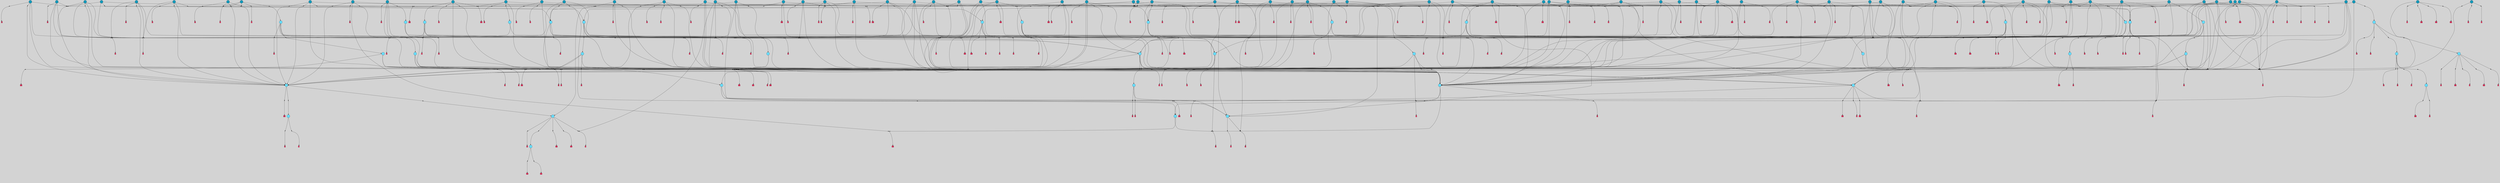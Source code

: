 // File exported with GEGELATI v1.3.1
// On the 2024-04-08 17:24:32
// With the File::TPGGraphDotExporter
digraph{
	graph[pad = "0.212, 0.055" bgcolor = lightgray]
	node[shape=circle style = filled label = ""]
		T3 [fillcolor="#66ddff"]
		T4 [fillcolor="#66ddff"]
		T7 [fillcolor="#66ddff"]
		T9 [fillcolor="#66ddff"]
		T11 [fillcolor="#66ddff"]
		T24 [fillcolor="#66ddff"]
		T82 [fillcolor="#66ddff"]
		T111 [fillcolor="#66ddff"]
		T129 [fillcolor="#66ddff"]
		T164 [fillcolor="#66ddff"]
		T207 [fillcolor="#66ddff"]
		T267 [fillcolor="#66ddff"]
		T20 [fillcolor="#66ddff"]
		T321 [fillcolor="#66ddff"]
		T322 [fillcolor="#66ddff"]
		T323 [fillcolor="#66ddff"]
		T438 [fillcolor="#1199bb"]
		T493 [fillcolor="#1199bb"]
		T538 [fillcolor="#66ddff"]
		T560 [fillcolor="#66ddff"]
		T565 [fillcolor="#66ddff"]
		T569 [fillcolor="#1199bb"]
		T577 [fillcolor="#66ddff"]
		T584 [fillcolor="#66ddff"]
		T590 [fillcolor="#1199bb"]
		T591 [fillcolor="#1199bb"]
		T592 [fillcolor="#1199bb"]
		T521 [fillcolor="#1199bb"]
		T594 [fillcolor="#1199bb"]
		T595 [fillcolor="#1199bb"]
		T600 [fillcolor="#1199bb"]
		T606 [fillcolor="#1199bb"]
		T614 [fillcolor="#1199bb"]
		T615 [fillcolor="#66ddff"]
		T620 [fillcolor="#1199bb"]
		T623 [fillcolor="#66ddff"]
		T624 [fillcolor="#66ddff"]
		T625 [fillcolor="#66ddff"]
		T626 [fillcolor="#1199bb"]
		T630 [fillcolor="#66ddff"]
		T632 [fillcolor="#1199bb"]
		T641 [fillcolor="#1199bb"]
		T648 [fillcolor="#66ddff"]
		T658 [fillcolor="#66ddff"]
		T659 [fillcolor="#1199bb"]
		T666 [fillcolor="#66ddff"]
		T667 [fillcolor="#1199bb"]
		T668 [fillcolor="#1199bb"]
		T669 [fillcolor="#66ddff"]
		T670 [fillcolor="#1199bb"]
		T671 [fillcolor="#1199bb"]
		T672 [fillcolor="#1199bb"]
		T673 [fillcolor="#1199bb"]
		T674 [fillcolor="#1199bb"]
		T675 [fillcolor="#66ddff"]
		T676 [fillcolor="#1199bb"]
		T678 [fillcolor="#1199bb"]
		T679 [fillcolor="#1199bb"]
		T681 [fillcolor="#1199bb"]
		T682 [fillcolor="#1199bb"]
		T684 [fillcolor="#1199bb"]
		T685 [fillcolor="#66ddff"]
		T686 [fillcolor="#66ddff"]
		T687 [fillcolor="#66ddff"]
		T688 [fillcolor="#1199bb"]
		T698 [fillcolor="#66ddff"]
		T703 [fillcolor="#1199bb"]
		T724 [fillcolor="#1199bb"]
		T727 [fillcolor="#1199bb"]
		T728 [fillcolor="#1199bb"]
		T730 [fillcolor="#1199bb"]
		T731 [fillcolor="#1199bb"]
		T732 [fillcolor="#1199bb"]
		T735 [fillcolor="#1199bb"]
		T737 [fillcolor="#1199bb"]
		T739 [fillcolor="#1199bb"]
		T740 [fillcolor="#1199bb"]
		T741 [fillcolor="#1199bb"]
		T744 [fillcolor="#1199bb"]
		T745 [fillcolor="#1199bb"]
		T746 [fillcolor="#1199bb"]
		T747 [fillcolor="#1199bb"]
		T748 [fillcolor="#1199bb"]
		T749 [fillcolor="#1199bb"]
		T750 [fillcolor="#1199bb"]
		T753 [fillcolor="#1199bb"]
		T757 [fillcolor="#1199bb"]
		T758 [fillcolor="#1199bb"]
		T760 [fillcolor="#66ddff"]
		T733 [fillcolor="#66ddff"]
		T761 [fillcolor="#66ddff"]
		T762 [fillcolor="#66ddff"]
		T763 [fillcolor="#1199bb"]
		T764 [fillcolor="#1199bb"]
		T765 [fillcolor="#1199bb"]
		T767 [fillcolor="#1199bb"]
		T768 [fillcolor="#1199bb"]
		T769 [fillcolor="#1199bb"]
		T770 [fillcolor="#1199bb"]
		T771 [fillcolor="#1199bb"]
		T772 [fillcolor="#1199bb"]
		T773 [fillcolor="#1199bb"]
		T774 [fillcolor="#1199bb"]
		T775 [fillcolor="#1199bb"]
		T776 [fillcolor="#1199bb"]
		T777 [fillcolor="#1199bb"]
		T778 [fillcolor="#1199bb"]
		T779 [fillcolor="#1199bb"]
		T780 [fillcolor="#1199bb"]
		T781 [fillcolor="#1199bb"]
		T782 [fillcolor="#1199bb"]
		T783 [fillcolor="#1199bb"]
		T784 [fillcolor="#1199bb"]
		T785 [fillcolor="#1199bb"]
		T786 [fillcolor="#1199bb"]
		T787 [fillcolor="#1199bb"]
		P10272 [fillcolor="#cccccc" shape=point] //6|
		I10272 [shape=box style=invis label="6|1&2|6#1|7&#92;n10|7&2|0#1|5&#92;n9|4&0|1#2|2&#92;n8|6&0|0#1|0&#92;n"]
		P10272 -> I10272[style=invis]
		A7132 [fillcolor="#ff3366" shape=box margin=0.03 width=0 height=0 label="3"]
		T3 -> P10272 -> A7132
		P10273 [fillcolor="#cccccc" shape=point] //3|
		I10273 [shape=box style=invis label="7|6&2|4#0|2&#92;n10|3&2|7#1|4&#92;n11|6&0|4#0|1&#92;n7|1&0|0#2|6&#92;n7|6&0|3#2|6&#92;n4|0&2|6#0|1&#92;n4|4&2|5#0|2&#92;n4|6&0|4#2|7&#92;n10|0&2|3#1|5&#92;n2|6&0|5#0|2&#92;n1|0&2|3#0|7&#92;n1|6&2|0#0|5&#92;n6|2&0|1#0|7&#92;n9|2&0|3#2|7&#92;n5|3&0|6#0|6&#92;n1|7&2|5#2|3&#92;n8|1&2|7#0|6&#92;n1|0&2|5#2|1&#92;n7|1&2|2#2|5&#92;n7|4&2|6#0|3&#92;n"]
		P10273 -> I10273[style=invis]
		A7133 [fillcolor="#ff3366" shape=box margin=0.03 width=0 height=0 label="4"]
		T3 -> P10273 -> A7133
		P10274 [fillcolor="#cccccc" shape=point] //7|
		I10274 [shape=box style=invis label="0|2&2|4#2|6&#92;n5|3&0|6#0|1&#92;n4|7&2|6#0|5&#92;n7|6&0|7#0|5&#92;n10|7&2|2#1|1&#92;n"]
		P10274 -> I10274[style=invis]
		A7134 [fillcolor="#ff3366" shape=box margin=0.03 width=0 height=0 label="4"]
		T4 -> P10274 -> A7134
		P10275 [fillcolor="#cccccc" shape=point] //0|
		I10275 [shape=box style=invis label="2|5&0|1#0|6&#92;n6|1&2|2#2|7&#92;n8|0&0|3#1|4&#92;n4|3&2|5#2|4&#92;n8|1&2|4#0|0&#92;n6|6&0|1#2|6&#92;n11|7&2|4#2|5&#92;n6|2&2|4#0|2&#92;n8|5&2|4#2|4&#92;n2|1&2|1#2|2&#92;n2|7&2|5#2|6&#92;n9|7&0|5#0|4&#92;n1|2&0|5#2|6&#92;n4|2&2|3#2|7&#92;n3|3&2|1#0|2&#92;n"]
		P10275 -> I10275[style=invis]
		A7135 [fillcolor="#ff3366" shape=box margin=0.03 width=0 height=0 label="5"]
		T4 -> P10275 -> A7135
		P10276 [fillcolor="#cccccc" shape=point] //-3|
		I10276 [shape=box style=invis label="1|6&2|7#0|7&#92;n10|2&0|7#1|3&#92;n9|6&2|7#2|2&#92;n5|3&0|7#0|7&#92;n1|6&2|3#0|0&#92;n2|3&2|3#2|2&#92;n5|1&2|6#0|6&#92;n"]
		P10276 -> I10276[style=invis]
		A7136 [fillcolor="#ff3366" shape=box margin=0.03 width=0 height=0 label="7"]
		T7 -> P10276 -> A7136
		P10277 [fillcolor="#cccccc" shape=point] //5|
		I10277 [shape=box style=invis label="0|5&2|3#0|1&#92;n0|6&2|1#2|4&#92;n6|2&2|6#0|7&#92;n7|4&0|3#0|1&#92;n5|4&0|7#1|6&#92;n9|1&0|5#2|2&#92;n6|3&2|3#1|7&#92;n11|7&2|4#1|6&#92;n2|5&0|1#0|0&#92;n4|7&0|0#0|2&#92;n6|2&0|6#0|0&#92;n2|1&2|6#2|4&#92;n10|0&2|0#1|0&#92;n6|6&2|4#0|6&#92;n"]
		P10277 -> I10277[style=invis]
		A7137 [fillcolor="#ff3366" shape=box margin=0.03 width=0 height=0 label="8"]
		T7 -> P10277 -> A7137
		P10278 [fillcolor="#cccccc" shape=point] //-6|
		I10278 [shape=box style=invis label="11|1&0|7#2|0&#92;n10|4&0|1#1|0&#92;n4|3&2|4#2|1&#92;n0|5&2|0#0|0&#92;n6|1&0|0#0|3&#92;n8|2&2|0#0|4&#92;n11|4&2|0#1|6&#92;n7|0&2|6#2|3&#92;n5|3&2|6#2|0&#92;n2|0&2|0#0|4&#92;n"]
		P10278 -> I10278[style=invis]
		A7138 [fillcolor="#ff3366" shape=box margin=0.03 width=0 height=0 label="9"]
		T9 -> P10278 -> A7138
		P10279 [fillcolor="#cccccc" shape=point] //2|
		I10279 [shape=box style=invis label="6|3&2|7#1|4&#92;n8|6&0|0#2|5&#92;n2|1&0|2#0|3&#92;n8|7&0|6#0|4&#92;n2|1&2|0#0|1&#92;n0|0&2|2#2|3&#92;n6|6&0|7#2|1&#92;n6|1&0|7#2|6&#92;n5|4&2|7#0|4&#92;n0|3&0|4#2|0&#92;n11|0&2|0#2|5&#92;n4|5&2|5#2|4&#92;n5|7&0|6#0|4&#92;n9|7&2|5#0|3&#92;n5|4&2|1#0|3&#92;n5|3&0|1#1|7&#92;n0|4&0|3#2|5&#92;n"]
		P10279 -> I10279[style=invis]
		A7139 [fillcolor="#ff3366" shape=box margin=0.03 width=0 height=0 label="10"]
		T9 -> P10279 -> A7139
		P10280 [fillcolor="#cccccc" shape=point] //6|
		I10280 [shape=box style=invis label="3|0&2|7#2|2&#92;n3|2&0|4#2|5&#92;n5|1&0|2#1|0&#92;n8|7&0|1#2|0&#92;n8|5&0|3#0|6&#92;n0|2&0|2#2|3&#92;n1|5&2|5#0|5&#92;n5|6&0|6#0|7&#92;n6|7&0|0#2|6&#92;n1|2&2|3#0|0&#92;n7|7&2|3#0|4&#92;n0|7&2|7#0|6&#92;n1|0&2|2#2|7&#92;n4|4&0|1#0|0&#92;n"]
		P10280 -> I10280[style=invis]
		A7140 [fillcolor="#ff3366" shape=box margin=0.03 width=0 height=0 label="11"]
		T11 -> P10280 -> A7140
		P10281 [fillcolor="#cccccc" shape=point] //-4|
		I10281 [shape=box style=invis label="4|1&0|4#2|6&#92;n1|2&2|2#2|0&#92;n1|2&2|0#0|6&#92;n8|4&2|3#2|5&#92;n5|5&2|1#1|0&#92;n"]
		P10281 -> I10281[style=invis]
		A7141 [fillcolor="#ff3366" shape=box margin=0.03 width=0 height=0 label="12"]
		T11 -> P10281 -> A7141
		P10282 [fillcolor="#cccccc" shape=point] //-3|
		I10282 [shape=box style=invis label="8|1&2|3#0|5&#92;n0|6&0|5#0|5&#92;n3|7&2|1#0|6&#92;n3|5&0|1#0|0&#92;n9|5&2|0#0|4&#92;n3|5&0|2#0|3&#92;n10|6&2|4#1|0&#92;n9|4&2|7#2|6&#92;n1|7&2|5#2|2&#92;n"]
		P10282 -> I10282[style=invis]
		A7142 [fillcolor="#ff3366" shape=box margin=0.03 width=0 height=0 label="5"]
		T4 -> P10282 -> A7142
		P10283 [fillcolor="#cccccc" shape=point] //1|
		I10283 [shape=box style=invis label="5|1&0|6#2|7&#92;n2|4&0|4#2|2&#92;n0|6&0|5#0|4&#92;n10|6&2|5#1|6&#92;n9|3&0|1#1|7&#92;n10|3&2|2#1|0&#92;n5|0&0|0#2|1&#92;n11|3&2|3#1|5&#92;n10|3&0|1#1|0&#92;n2|4&0|1#0|1&#92;n0|2&0|3#2|4&#92;n9|2&2|1#2|5&#92;n11|7&2|6#2|6&#92;n"]
		P10283 -> I10283[style=invis]
		T24 -> P10283 -> T7
		P10284 [fillcolor="#cccccc" shape=point] //5|
		I10284 [shape=box style=invis label="3|0&2|0#0|1&#92;n3|0&0|7#0|1&#92;n5|3&0|2#2|6&#92;n4|4&2|4#2|6&#92;n11|2&0|7#1|6&#92;n2|7&2|2#2|5&#92;n9|3&2|6#2|7&#92;n7|7&0|0#0|4&#92;n6|1&2|4#2|3&#92;n5|4&2|0#1|6&#92;n1|3&0|7#0|4&#92;n"]
		P10284 -> I10284[style=invis]
		A7143 [fillcolor="#ff3366" shape=box margin=0.03 width=0 height=0 label="7"]
		T24 -> P10284 -> A7143
		P10285 [fillcolor="#cccccc" shape=point] //-2|
		I10285 [shape=box style=invis label="4|1&0|4#0|3&#92;n4|2&0|5#2|0&#92;n5|5&2|6#0|5&#92;n1|4&0|1#0|2&#92;n6|3&2|7#1|5&#92;n0|4&2|0#0|3&#92;n8|5&2|5#1|2&#92;n10|7&2|7#1|1&#92;n3|4&0|0#2|1&#92;n3|6&2|5#2|5&#92;n8|3&0|1#0|7&#92;n10|0&2|7#1|3&#92;n4|1&2|4#0|1&#92;n9|3&2|0#0|4&#92;n3|6&2|0#0|4&#92;n1|2&0|6#2|1&#92;n4|0&2|1#2|2&#92;n"]
		P10285 -> I10285[style=invis]
		A7144 [fillcolor="#ff3366" shape=box margin=0.03 width=0 height=0 label="14"]
		T24 -> P10285 -> A7144
		P10286 [fillcolor="#cccccc" shape=point] //6|
		I10286 [shape=box style=invis label="7|0&2|5#1|2&#92;n10|6&2|1#1|3&#92;n7|5&0|2#0|7&#92;n10|7&0|1#1|5&#92;n4|6&2|5#0|5&#92;n4|4&0|7#2|7&#92;n"]
		P10286 -> I10286[style=invis]
		A7145 [fillcolor="#ff3366" shape=box margin=0.03 width=0 height=0 label="7"]
		T82 -> P10286 -> A7145
		P10287 [fillcolor="#cccccc" shape=point] //6|
		I10287 [shape=box style=invis label="0|5&2|3#0|1&#92;n0|6&2|1#2|4&#92;n9|1&0|5#2|2&#92;n7|4&0|3#0|1&#92;n5|4&0|7#1|6&#92;n2|5&0|1#0|0&#92;n6|3&2|3#1|7&#92;n11|7&2|4#1|6&#92;n6|2&2|6#0|1&#92;n4|7&0|0#0|2&#92;n6|2&0|6#0|0&#92;n9|1&2|6#2|4&#92;n10|0&2|0#1|0&#92;n6|6&2|4#0|6&#92;n"]
		P10287 -> I10287[style=invis]
		A7146 [fillcolor="#ff3366" shape=box margin=0.03 width=0 height=0 label="8"]
		T82 -> P10287 -> A7146
		T82 -> P10278
		P10288 [fillcolor="#cccccc" shape=point] //-5|
		I10288 [shape=box style=invis label="0|0&2|3#0|2&#92;n10|5&0|6#1|3&#92;n7|3&0|6#2|3&#92;n3|4&0|6#0|6&#92;n10|5&0|2#1|1&#92;n5|0&0|1#0|3&#92;n6|6&2|5#1|5&#92;n7|4&0|2#1|7&#92;n5|7&0|1#2|5&#92;n1|5&0|0#0|3&#92;n7|5&2|1#2|6&#92;n9|0&0|2#0|0&#92;n4|0&2|4#0|0&#92;n4|6&0|0#2|3&#92;n3|1&0|6#2|5&#92;n7|7&2|1#2|3&#92;n9|4&2|2#0|6&#92;n"]
		P10288 -> I10288[style=invis]
		T111 -> P10288 -> T9
		P10289 [fillcolor="#cccccc" shape=point] //7|
		I10289 [shape=box style=invis label="7|4&2|1#2|0&#92;n4|1&2|4#2|3&#92;n5|0&2|0#2|2&#92;n6|1&2|4#2|6&#92;n"]
		P10289 -> I10289[style=invis]
		A7147 [fillcolor="#ff3366" shape=box margin=0.03 width=0 height=0 label="9"]
		T111 -> P10289 -> A7147
		P10290 [fillcolor="#cccccc" shape=point] //2|
		I10290 [shape=box style=invis label="3|0&2|0#0|1&#92;n11|2&0|7#1|6&#92;n8|7&2|4#0|5&#92;n5|3&0|2#2|6&#92;n4|4&2|4#2|6&#92;n3|0&0|7#0|1&#92;n2|7&2|2#2|5&#92;n9|3&2|6#2|7&#92;n7|7&0|0#0|4&#92;n6|1&2|4#1|3&#92;n5|4&2|0#1|6&#92;n1|3&0|7#0|4&#92;n"]
		P10290 -> I10290[style=invis]
		A7148 [fillcolor="#ff3366" shape=box margin=0.03 width=0 height=0 label="7"]
		T111 -> P10290 -> A7148
		T111 -> P10278
		P10291 [fillcolor="#cccccc" shape=point] //8|
		I10291 [shape=box style=invis label="9|0&0|1#2|0&#92;n10|1&2|5#1|4&#92;n8|2&2|6#0|4&#92;n2|4&2|5#2|3&#92;n4|2&2|2#0|2&#92;n7|5&0|2#0|0&#92;n8|2&2|1#1|3&#92;n8|7&0|7#2|1&#92;n1|1&0|0#0|7&#92;n5|6&2|5#1|0&#92;n6|6&2|5#0|0&#92;n11|4&0|3#2|6&#92;n4|2&2|4#0|7&#92;n5|6&0|1#2|0&#92;n11|3&0|2#0|7&#92;n"]
		P10291 -> I10291[style=invis]
		A7149 [fillcolor="#ff3366" shape=box margin=0.03 width=0 height=0 label="6"]
		T129 -> P10291 -> A7149
		T129 -> P10284
		P10292 [fillcolor="#cccccc" shape=point] //10|
		I10292 [shape=box style=invis label="4|5&2|7#2|1&#92;n1|7&2|3#0|6&#92;n3|5&2|2#0|3&#92;n10|3&0|7#1|4&#92;n7|1&0|4#2|6&#92;n10|2&0|3#1|7&#92;n9|5&2|0#0|4&#92;n4|0&0|3#2|7&#92;n11|4&2|6#1|2&#92;n5|4&2|7#0|2&#92;n2|6&2|4#0|0&#92;n6|5&0|7#2|1&#92;n5|3&2|3#1|6&#92;n10|7&2|0#1|2&#92;n"]
		P10292 -> I10292[style=invis]
		A7150 [fillcolor="#ff3366" shape=box margin=0.03 width=0 height=0 label="5"]
		T129 -> P10292 -> A7150
		P10293 [fillcolor="#cccccc" shape=point] //5|
		I10293 [shape=box style=invis label="9|4&2|3#1|3&#92;n0|4&2|4#0|5&#92;n6|1&2|6#2|5&#92;n4|0&0|5#2|0&#92;n"]
		P10293 -> I10293[style=invis]
		A7151 [fillcolor="#ff3366" shape=box margin=0.03 width=0 height=0 label="7"]
		T129 -> P10293 -> A7151
		P10294 [fillcolor="#cccccc" shape=point] //6|
		I10294 [shape=box style=invis label="9|4&2|7#0|6&#92;n8|4&0|1#1|0&#92;n1|3&0|0#2|1&#92;n2|4&0|6#2|2&#92;n5|1&2|5#0|7&#92;n3|0&0|3#2|6&#92;n2|2&2|6#0|2&#92;n8|4&0|4#2|2&#92;n5|1&2|4#0|3&#92;n9|4&0|6#0|6&#92;n5|0&2|2#1|5&#92;n11|7&0|0#1|1&#92;n0|4&0|3#0|3&#92;n7|7&2|4#2|5&#92;n1|5&0|1#2|1&#92;n"]
		P10294 -> I10294[style=invis]
		A7152 [fillcolor="#ff3366" shape=box margin=0.03 width=0 height=0 label="1"]
		T129 -> P10294 -> A7152
		T164 -> P10275
		P10295 [fillcolor="#cccccc" shape=point] //-1|
		I10295 [shape=box style=invis label="6|4&0|4#2|4&#92;n4|5&2|5#2|4&#92;n9|7&2|5#0|3&#92;n3|7&2|6#0|6&#92;n8|7&0|6#0|4&#92;n2|1&2|0#0|1&#92;n8|6&0|0#2|5&#92;n2|1&0|2#0|3&#92;n6|1&0|7#2|6&#92;n6|3&0|1#1|6&#92;n5|4&2|7#0|4&#92;n0|7&0|4#2|0&#92;n11|0&2|0#2|5&#92;n3|7&2|0#2|7&#92;n8|3&2|7#1|4&#92;n5|7&0|6#0|4&#92;n0|0&2|3#2|3&#92;n5|4&2|1#0|3&#92;n0|4&0|3#2|5&#92;n"]
		P10295 -> I10295[style=invis]
		A7153 [fillcolor="#ff3366" shape=box margin=0.03 width=0 height=0 label="10"]
		T164 -> P10295 -> A7153
		P10296 [fillcolor="#cccccc" shape=point] //-7|
		I10296 [shape=box style=invis label="6|1&0|2#0|3&#92;n1|2&0|1#2|0&#92;n10|3&2|2#1|1&#92;n0|1&0|2#0|7&#92;n4|6&2|7#2|4&#92;n6|0&2|7#0|6&#92;n"]
		P10296 -> I10296[style=invis]
		A7154 [fillcolor="#ff3366" shape=box margin=0.03 width=0 height=0 label="7"]
		T164 -> P10296 -> A7154
		P10297 [fillcolor="#cccccc" shape=point] //-6|
		I10297 [shape=box style=invis label="11|7&0|1#0|6&#92;n3|5&0|1#0|3&#92;n1|5&0|5#0|6&#92;n1|7&2|5#2|2&#92;n0|0&0|2#2|2&#92;n4|4&0|1#0|5&#92;n6|4&2|2#0|2&#92;n0|6&2|5#0|5&#92;n0|3&2|2#2|6&#92;n"]
		P10297 -> I10297[style=invis]
		A7155 [fillcolor="#ff3366" shape=box margin=0.03 width=0 height=0 label="5"]
		T164 -> P10297 -> A7155
		P10298 [fillcolor="#cccccc" shape=point] //4|
		I10298 [shape=box style=invis label="4|3&0|6#0|3&#92;n5|7&2|3#2|2&#92;n5|6&0|7#1|2&#92;n1|4&2|6#0|3&#92;n8|4&2|1#2|5&#92;n9|5&2|4#1|4&#92;n2|4&0|5#0|7&#92;n10|0&0|6#1|3&#92;n3|0&0|6#0|2&#92;n2|7&2|7#2|6&#92;n5|2&0|5#1|5&#92;n10|4&2|5#1|7&#92;n4|0&0|4#2|4&#92;n11|1&0|4#2|6&#92;n10|6&2|0#1|4&#92;n9|7&0|3#1|4&#92;n4|5&2|7#0|6&#92;n11|5&2|6#2|3&#92;n0|3&0|5#0|1&#92;n"]
		P10298 -> I10298[style=invis]
		A7156 [fillcolor="#ff3366" shape=box margin=0.03 width=0 height=0 label="13"]
		T164 -> P10298 -> A7156
		P10299 [fillcolor="#cccccc" shape=point] //7|
		I10299 [shape=box style=invis label="7|0&2|1#2|0&#92;n9|7&2|1#1|7&#92;n8|2&0|1#1|0&#92;n6|6&0|2#1|1&#92;n2|2&0|5#0|0&#92;n5|7&0|0#2|1&#92;n5|1&2|5#1|5&#92;n4|7&2|4#2|3&#92;n10|5&2|2#1|5&#92;n1|3&2|2#2|0&#92;n10|2&2|6#1|5&#92;n"]
		P10299 -> I10299[style=invis]
		A7157 [fillcolor="#ff3366" shape=box margin=0.03 width=0 height=0 label="1"]
		T207 -> P10299 -> A7157
		P10300 [fillcolor="#cccccc" shape=point] //-3|
		I10300 [shape=box style=invis label="3|7&0|0#0|2&#92;n11|5&0|1#1|1&#92;n4|1&0|6#2|6&#92;n4|0&0|1#0|5&#92;n"]
		P10300 -> I10300[style=invis]
		T207 -> P10300 -> T24
		P10301 [fillcolor="#cccccc" shape=point] //5|
		I10301 [shape=box style=invis label="8|1&2|6#0|6&#92;n3|0&0|7#0|1&#92;n11|3&0|2#2|6&#92;n4|4&2|4#2|6&#92;n11|2&0|7#1|6&#92;n2|7&2|2#2|5&#92;n7|7&0|0#0|4&#92;n6|1&2|4#2|3&#92;n5|4&2|0#1|6&#92;n3|0&2|0#0|1&#92;n1|3&0|7#0|4&#92;n"]
		P10301 -> I10301[style=invis]
		A7158 [fillcolor="#ff3366" shape=box margin=0.03 width=0 height=0 label="7"]
		T207 -> P10301 -> A7158
		P10302 [fillcolor="#cccccc" shape=point] //5|
		I10302 [shape=box style=invis label="10|4&2|6#1|2&#92;n8|4&0|1#1|0&#92;n0|4&2|6#0|0&#92;n8|4&2|5#2|1&#92;n7|5&2|5#1|0&#92;n3|6&0|6#2|2&#92;n1|7&0|7#0|5&#92;n2|0&0|7#2|4&#92;n9|4&2|6#2|7&#92;n2|6&2|2#0|0&#92;n11|7&2|7#0|7&#92;n5|5&0|0#0|1&#92;n10|1&0|0#1|0&#92;n7|3&0|1#2|5&#92;n9|2&2|7#1|5&#92;n9|0&2|5#1|2&#92;n1|6&2|4#2|2&#92;n3|3&2|2#0|7&#92;n1|6&2|0#0|0&#92;n6|4&2|6#1|0&#92;n"]
		P10302 -> I10302[style=invis]
		A7159 [fillcolor="#ff3366" shape=box margin=0.03 width=0 height=0 label="1"]
		T207 -> P10302 -> A7159
		P10303 [fillcolor="#cccccc" shape=point] //7|
		I10303 [shape=box style=invis label="6|1&2|6#2|7&#92;n7|0&2|4#2|3&#92;n3|3&0|7#0|6&#92;n5|4&0|2#2|4&#92;n8|5&2|6#2|7&#92;n0|0&2|3#0|3&#92;n5|4&2|4#2|6&#92;n"]
		P10303 -> I10303[style=invis]
		T207 -> P10303 -> T4
		T267 -> P10299
		P10304 [fillcolor="#cccccc" shape=point] //7|
		I10304 [shape=box style=invis label="7|4&2|7#0|4&#92;n4|6&0|1#2|5&#92;n2|1&2|3#0|0&#92;n4|3&2|0#0|1&#92;n0|0&2|7#2|7&#92;n7|7&0|5#2|3&#92;n5|0&2|1#2|2&#92;n10|0&0|4#1|2&#92;n4|4&0|7#0|0&#92;n6|7&0|2#0|1&#92;n1|4&2|5#0|4&#92;n"]
		P10304 -> I10304[style=invis]
		A7160 [fillcolor="#ff3366" shape=box margin=0.03 width=0 height=0 label="0"]
		T267 -> P10304 -> A7160
		P10305 [fillcolor="#cccccc" shape=point] //-3|
		I10305 [shape=box style=invis label="7|2&2|4#0|2&#92;n4|1&2|6#0|1&#92;n11|6&0|4#0|1&#92;n7|1&0|0#2|6&#92;n6|2&0|1#0|7&#92;n10|3&2|7#1|4&#92;n3|5&2|3#0|1&#92;n4|4&2|5#0|2&#92;n4|6&0|4#2|7&#92;n2|5&0|5#0|2&#92;n10|0&2|3#1|4&#92;n0|1&2|7#0|6&#92;n7|6&0|3#2|6&#92;n1|3&0|6#2|0&#92;n5|3&0|6#0|6&#92;n1|4&2|5#2|3&#92;n1|6&2|0#0|5&#92;n9|2&0|3#2|7&#92;n7|1&2|2#2|5&#92;n"]
		P10305 -> I10305[style=invis]
		T267 -> P10305 -> T207
		P10306 [fillcolor="#cccccc" shape=point] //5|
		I10306 [shape=box style=invis label="1|6&2|7#0|7&#92;n9|2&2|7#2|3&#92;n10|2&0|7#1|3&#92;n0|0&2|7#2|2&#92;n1|6&2|3#0|0&#92;n2|3&2|3#2|2&#92;n"]
		P10306 -> I10306[style=invis]
		A7161 [fillcolor="#ff3366" shape=box margin=0.03 width=0 height=0 label="7"]
		T267 -> P10306 -> A7161
		P10307 [fillcolor="#cccccc" shape=point] //-6|
		I10307 [shape=box style=invis label="6|0&0|5#2|5&#92;n0|3&2|1#2|1&#92;n"]
		P10307 -> I10307[style=invis]
		A7162 [fillcolor="#ff3366" shape=box margin=0.03 width=0 height=0 label="3"]
		T267 -> P10307 -> A7162
		P10308 [fillcolor="#cccccc" shape=point] //-9|
		I10308 [shape=box style=invis label="2|0&2|0#2|1&#92;n4|4&2|4#2|6&#92;n9|1&0|3#1|7&#92;n5|3&0|2#2|6&#92;n2|7&2|2#2|5&#92;n5|4&2|0#1|6&#92;n3|0&0|7#0|1&#92;n1|3&0|7#0|4&#92;n11|6&2|2#0|7&#92;n7|7&0|0#0|4&#92;n11|0&0|7#1|6&#92;n9|3&2|6#2|7&#92;n"]
		P10308 -> I10308[style=invis]
		A7163 [fillcolor="#ff3366" shape=box margin=0.03 width=0 height=0 label="7"]
		T322 -> P10308 -> A7163
		P10309 [fillcolor="#cccccc" shape=point] //-4|
		I10309 [shape=box style=invis label="4|1&0|4#2|6&#92;n1|2&2|2#2|0&#92;n1|2&2|0#0|6&#92;n8|4&2|3#2|5&#92;n5|5&2|1#1|0&#92;n"]
		P10309 -> I10309[style=invis]
		A7164 [fillcolor="#ff3366" shape=box margin=0.03 width=0 height=0 label="12"]
		T321 -> P10309 -> A7164
		P10310 [fillcolor="#cccccc" shape=point] //6|
		I10310 [shape=box style=invis label="3|0&2|7#2|2&#92;n3|2&0|4#2|5&#92;n5|1&0|2#1|0&#92;n8|7&0|1#2|0&#92;n8|5&0|3#0|6&#92;n0|2&0|2#2|3&#92;n1|5&2|5#0|5&#92;n5|6&0|6#0|7&#92;n6|7&0|0#2|6&#92;n1|2&2|3#0|0&#92;n7|7&2|3#0|4&#92;n0|7&2|7#0|6&#92;n1|0&2|2#2|7&#92;n4|4&0|1#0|0&#92;n"]
		P10310 -> I10310[style=invis]
		A7165 [fillcolor="#ff3366" shape=box margin=0.03 width=0 height=0 label="11"]
		T321 -> P10310 -> A7165
		P10311 [fillcolor="#cccccc" shape=point] //2|
		I10311 [shape=box style=invis label="4|1&0|4#2|6&#92;n5|5&2|1#1|0&#92;n1|0&2|0#0|6&#92;n8|4&2|3#2|5&#92;n"]
		P10311 -> I10311[style=invis]
		T322 -> P10311 -> T321
		P10312 [fillcolor="#cccccc" shape=point] //8|
		I10312 [shape=box style=invis label="9|7&0|5#2|5&#92;n3|3&2|3#0|2&#92;n9|5&2|2#1|0&#92;n2|3&0|6#0|3&#92;n4|4&2|5#2|7&#92;n11|3&2|0#1|5&#92;n6|6&2|1#2|2&#92;n4|6&0|1#2|2&#92;n2|5&2|7#2|2&#92;n7|7&2|2#2|3&#92;n6|5&0|3#2|6&#92;n6|7&0|6#0|2&#92;n"]
		P10312 -> I10312[style=invis]
		A7166 [fillcolor="#ff3366" shape=box margin=0.03 width=0 height=0 label="14"]
		T322 -> P10312 -> A7166
		P10313 [fillcolor="#cccccc" shape=point] //4|
		I10313 [shape=box style=invis label="4|3&0|6#0|3&#92;n5|7&2|3#2|2&#92;n5|6&0|7#1|2&#92;n1|4&2|6#0|3&#92;n8|4&2|1#2|5&#92;n9|5&2|4#1|4&#92;n2|4&0|5#0|7&#92;n10|0&0|6#1|3&#92;n3|0&0|6#0|2&#92;n2|7&2|7#2|6&#92;n5|2&0|5#1|5&#92;n10|4&2|5#1|7&#92;n4|0&0|4#2|4&#92;n11|1&0|4#2|6&#92;n10|6&2|0#1|4&#92;n9|7&0|3#1|4&#92;n4|5&2|7#0|6&#92;n11|5&2|6#2|3&#92;n0|3&0|5#0|1&#92;n"]
		P10313 -> I10313[style=invis]
		A7167 [fillcolor="#ff3366" shape=box margin=0.03 width=0 height=0 label="13"]
		T322 -> P10313 -> A7167
		P10314 [fillcolor="#cccccc" shape=point] //-3|
		I10314 [shape=box style=invis label="4|5&0|0#0|0&#92;n4|7&0|0#0|2&#92;n0|6&2|1#2|4&#92;n9|1&0|5#2|2&#92;n10|0&2|0#1|0&#92;n6|6&2|4#0|6&#92;n2|5&0|1#0|0&#92;n6|3&2|3#1|7&#92;n11|7&2|4#1|6&#92;n6|2&2|6#0|1&#92;n6|2&0|0#0|0&#92;n9|1&2|6#2|4&#92;n10|4&0|3#1|1&#92;n5|4&2|7#1|6&#92;n"]
		P10314 -> I10314[style=invis]
		T323 -> P10314 -> T322
		P10315 [fillcolor="#cccccc" shape=point] //5|
		I10315 [shape=box style=invis label="0|5&2|3#0|1&#92;n0|6&2|1#2|4&#92;n6|2&2|6#0|7&#92;n7|4&0|3#0|1&#92;n5|4&0|7#1|6&#92;n9|1&0|5#2|2&#92;n6|3&2|3#1|7&#92;n11|7&2|4#1|6&#92;n2|5&0|1#0|0&#92;n4|7&0|0#0|2&#92;n6|2&0|6#0|0&#92;n2|1&2|6#2|4&#92;n10|0&2|0#1|0&#92;n6|6&2|4#0|6&#92;n"]
		P10315 -> I10315[style=invis]
		A7168 [fillcolor="#ff3366" shape=box margin=0.03 width=0 height=0 label="8"]
		T20 -> P10315 -> A7168
		P10316 [fillcolor="#cccccc" shape=point] //-3|
		I10316 [shape=box style=invis label="1|6&2|7#0|7&#92;n10|2&0|7#1|3&#92;n9|6&2|7#2|2&#92;n5|3&0|7#0|7&#92;n1|6&2|3#0|0&#92;n2|3&2|3#2|2&#92;n5|1&2|6#0|6&#92;n"]
		P10316 -> I10316[style=invis]
		A7169 [fillcolor="#ff3366" shape=box margin=0.03 width=0 height=0 label="7"]
		T20 -> P10316 -> A7169
		P10317 [fillcolor="#cccccc" shape=point] //1|
		I10317 [shape=box style=invis label="0|4&0|1#0|1&#92;n10|5&2|5#1|6&#92;n7|7&2|5#2|2&#92;n9|5&0|7#2|7&#92;n8|4&0|3#2|7&#92;n11|0&2|3#0|5&#92;n7|0&0|0#0|1&#92;n4|2&0|4#0|5&#92;n5|1&0|6#2|7&#92;n11|3&0|7#1|3&#92;n"]
		P10317 -> I10317[style=invis]
		T323 -> P10317 -> T20
		P10318 [fillcolor="#cccccc" shape=point] //-8|
		I10318 [shape=box style=invis label="7|5&0|4#2|4&#92;n"]
		P10318 -> I10318[style=invis]
		A7170 [fillcolor="#ff3366" shape=box margin=0.03 width=0 height=0 label="3"]
		T322 -> P10318 -> A7170
		P10319 [fillcolor="#cccccc" shape=point] //4|
		I10319 [shape=box style=invis label="4|3&0|6#0|3&#92;n5|7&2|3#2|2&#92;n5|6&0|7#1|2&#92;n1|4&2|6#0|3&#92;n8|4&2|1#2|5&#92;n9|5&2|4#1|4&#92;n2|4&0|5#0|7&#92;n10|0&0|6#1|3&#92;n3|0&0|6#0|2&#92;n2|7&2|7#2|6&#92;n5|2&0|5#1|5&#92;n10|4&2|5#1|7&#92;n4|0&0|4#2|4&#92;n11|1&0|4#2|6&#92;n10|6&2|0#1|4&#92;n9|7&0|3#1|4&#92;n4|5&2|7#0|6&#92;n11|5&2|6#2|3&#92;n0|3&0|5#0|1&#92;n"]
		P10319 -> I10319[style=invis]
		A7171 [fillcolor="#ff3366" shape=box margin=0.03 width=0 height=0 label="13"]
		T323 -> P10319 -> A7171
		P10320 [fillcolor="#cccccc" shape=point] //3|
		I10320 [shape=box style=invis label="5|4&2|0#1|6&#92;n9|3&2|6#2|7&#92;n4|4&2|4#2|6&#92;n5|3&0|2#2|6&#92;n7|7&0|0#0|4&#92;n5|3&0|7#0|6&#92;n11|6&2|2#0|7&#92;n2|5&2|2#2|5&#92;n11|0&0|7#1|6&#92;n3|0&0|7#0|1&#92;n"]
		P10320 -> I10320[style=invis]
		T438 -> P10320 -> T323
		P10321 [fillcolor="#cccccc" shape=point] //-7|
		I10321 [shape=box style=invis label="10|2&0|6#1|3&#92;n5|3&0|7#0|7&#92;n10|6&0|0#1|5&#92;n5|2&0|2#0|1&#92;n1|0&2|7#0|7&#92;n1|6&2|3#0|0&#92;n9|2&2|7#2|2&#92;n7|0&2|7#2|5&#92;n7|0&2|6#0|2&#92;n2|3&2|3#2|2&#92;n"]
		P10321 -> I10321[style=invis]
		A7172 [fillcolor="#ff3366" shape=box margin=0.03 width=0 height=0 label="7"]
		T438 -> P10321 -> A7172
		P10322 [fillcolor="#cccccc" shape=point] //-5|
		I10322 [shape=box style=invis label="4|4&2|3#2|2&#92;n7|5&2|6#2|3&#92;n6|0&2|6#1|5&#92;n5|7&2|3#2|1&#92;n5|3&2|5#0|2&#92;n"]
		P10322 -> I10322[style=invis]
		A7173 [fillcolor="#ff3366" shape=box margin=0.03 width=0 height=0 label="2"]
		T438 -> P10322 -> A7173
		P10323 [fillcolor="#cccccc" shape=point] //7|
		I10323 [shape=box style=invis label="10|3&0|1#1|4&#92;n4|6&0|0#0|2&#92;n4|5&0|6#0|0&#92;n4|3&0|6#2|1&#92;n7|0&0|3#1|2&#92;n4|7&0|6#0|5&#92;n7|6&0|7#0|6&#92;n6|6&0|0#0|3&#92;n11|1&0|4#2|5&#92;n10|2&0|3#1|2&#92;n"]
		P10323 -> I10323[style=invis]
		A7174 [fillcolor="#ff3366" shape=box margin=0.03 width=0 height=0 label="4"]
		T438 -> P10323 -> A7174
		P10324 [fillcolor="#cccccc" shape=point] //10|
		I10324 [shape=box style=invis label="9|3&0|1#1|7&#92;n9|0&2|7#2|2&#92;n0|5&0|2#0|3&#92;n10|1&2|2#1|6&#92;n2|5&0|0#0|4&#92;n5|3&0|7#2|0&#92;n5|2&0|0#1|2&#92;n1|0&0|2#2|5&#92;n"]
		P10324 -> I10324[style=invis]
		T493 -> P10324 -> T164
		P10325 [fillcolor="#cccccc" shape=point] //-6|
		I10325 [shape=box style=invis label="6|1&2|7#0|1&#92;n10|4&0|0#1|1&#92;n11|0&2|4#0|6&#92;n7|7&2|2#2|2&#92;n2|0&2|5#0|0&#92;n9|2&2|1#2|7&#92;n7|2&2|0#1|5&#92;n0|2&2|7#2|5&#92;n7|2&2|4#2|5&#92;n1|1&2|7#0|6&#92;n3|4&2|2#0|3&#92;n7|4&2|0#2|1&#92;n"]
		P10325 -> I10325[style=invis]
		T493 -> P10325 -> T111
		P10326 [fillcolor="#cccccc" shape=point] //-6|
		I10326 [shape=box style=invis label="0|5&2|3#0|1&#92;n0|6&2|1#2|4&#92;n5|4&0|7#1|6&#92;n9|0&2|7#1|1&#92;n7|4&0|3#0|1&#92;n11|7&2|4#1|6&#92;n9|1&0|5#2|2&#92;n6|2&2|6#0|7&#92;n2|7&0|1#0|0&#92;n4|7&0|0#0|2&#92;n6|2&0|6#0|0&#92;n2|1&2|6#2|4&#92;n10|0&0|0#1|0&#92;n6|6&2|4#0|6&#92;n"]
		P10326 -> I10326[style=invis]
		T493 -> P10326 -> T129
		P10327 [fillcolor="#cccccc" shape=point] //4|
		I10327 [shape=box style=invis label="6|2&0|6#2|7&#92;n11|5&2|2#1|2&#92;n4|0&2|5#0|2&#92;n1|6&2|4#0|3&#92;n10|2&2|4#1|4&#92;n6|3&2|3#1|7&#92;n7|4&0|3#0|1&#92;n5|7&0|6#1|0&#92;n7|1&2|2#0|1&#92;n9|2&2|6#1|2&#92;n2|1&2|6#0|4&#92;n"]
		P10327 -> I10327[style=invis]
		A7175 [fillcolor="#ff3366" shape=box margin=0.03 width=0 height=0 label="8"]
		T493 -> P10327 -> A7175
		P10328 [fillcolor="#cccccc" shape=point] //5|
		I10328 [shape=box style=invis label="3|0&2|0#2|1&#92;n3|0&0|7#0|1&#92;n5|3&0|2#2|6&#92;n4|4&2|4#2|6&#92;n5|4&2|0#1|6&#92;n2|7&2|2#2|5&#92;n1|3&0|7#0|4&#92;n11|6&2|2#0|7&#92;n7|7&0|0#0|4&#92;n6|1&2|4#2|3&#92;n11|0&0|7#1|6&#92;n9|3&2|6#2|7&#92;n"]
		P10328 -> I10328[style=invis]
		A7176 [fillcolor="#ff3366" shape=box margin=0.03 width=0 height=0 label="7"]
		T538 -> P10328 -> A7176
		P10329 [fillcolor="#cccccc" shape=point] //-10|
		I10329 [shape=box style=invis label="11|7&2|0#1|7&#92;n11|1&2|2#1|3&#92;n4|4&0|5#0|0&#92;n4|3&0|1#0|5&#92;n0|6&2|3#2|0&#92;n4|0&0|7#0|5&#92;n9|6&2|5#1|3&#92;n1|6&0|0#0|4&#92;n0|7&2|1#0|5&#92;n1|5&2|4#2|4&#92;n8|3&0|2#0|1&#92;n"]
		P10329 -> I10329[style=invis]
		A7177 [fillcolor="#ff3366" shape=box margin=0.03 width=0 height=0 label="12"]
		T538 -> P10329 -> A7177
		P10330 [fillcolor="#cccccc" shape=point] //9|
		I10330 [shape=box style=invis label="6|3&2|3#1|5&#92;n3|1&2|4#2|2&#92;n4|6&0|1#2|5&#92;n6|0&0|2#1|3&#92;n"]
		P10330 -> I10330[style=invis]
		T538 -> P10330 -> T111
		T538 -> P10320
		P10331 [fillcolor="#cccccc" shape=point] //9|
		I10331 [shape=box style=invis label="0|4&0|3#2|5&#92;n9|4&2|5#0|3&#92;n8|7&0|6#0|4&#92;n6|1&0|7#2|5&#92;n0|4&2|2#0|1&#92;n2|1&0|2#2|3&#92;n3|7&2|7#0|2&#92;n0|0&2|7#2|3&#92;n5|4&2|5#0|4&#92;n9|3&0|4#2|0&#92;n4|5&2|5#2|4&#92;n8|3&0|1#1|7&#92;n6|3&2|2#1|0&#92;n11|7&2|0#2|5&#92;n4|6&0|0#2|7&#92;n0|1&0|3#0|4&#92;n5|7&0|6#0|4&#92;n7|3&2|7#0|7&#92;n2|0&2|0#0|1&#92;n6|6&0|7#2|1&#92;n"]
		P10331 -> I10331[style=invis]
		A7178 [fillcolor="#ff3366" shape=box margin=0.03 width=0 height=0 label="10"]
		T560 -> P10331 -> A7178
		P10332 [fillcolor="#cccccc" shape=point] //-7|
		I10332 [shape=box style=invis label="6|3&2|4#1|4&#92;n5|3&0|1#1|7&#92;n5|7&0|2#0|4&#92;n8|7&0|6#0|4&#92;n2|1&2|0#0|1&#92;n0|0&2|2#2|3&#92;n6|1&0|7#2|6&#92;n9|1&0|5#2|6&#92;n2|1&0|2#2|3&#92;n0|3&0|4#2|0&#92;n11|0&2|0#2|5&#92;n6|0&2|0#1|4&#92;n8|6&0|2#2|5&#92;n5|4&2|1#0|3&#92;n9|0&2|5#0|3&#92;n5|4&2|7#0|4&#92;n"]
		P10332 -> I10332[style=invis]
		A7179 [fillcolor="#ff3366" shape=box margin=0.03 width=0 height=0 label="10"]
		T560 -> P10332 -> A7179
		P10333 [fillcolor="#cccccc" shape=point] //7|
		I10333 [shape=box style=invis label="7|1&0|6#0|1&#92;n10|0&2|6#1|6&#92;n9|6&2|2#1|4&#92;n10|1&2|1#1|1&#92;n4|7&0|4#2|2&#92;n0|6&0|4#0|1&#92;n2|2&0|1#2|1&#92;n5|1&0|1#2|3&#92;n1|6&2|0#0|1&#92;n8|3&0|5#1|4&#92;n10|1&0|5#1|0&#92;n5|2&2|5#1|6&#92;n3|1&2|7#0|3&#92;n"]
		P10333 -> I10333[style=invis]
		A7180 [fillcolor="#ff3366" shape=box margin=0.03 width=0 height=0 label="10"]
		T560 -> P10333 -> A7180
		P10334 [fillcolor="#cccccc" shape=point] //-2|
		I10334 [shape=box style=invis label="0|3&2|7#2|5&#92;n10|0&2|3#1|4&#92;n2|0&2|5#0|6&#92;n7|7&2|2#2|1&#92;n0|2&2|3#0|4&#92;n10|2&2|4#1|5&#92;n9|2&2|1#2|6&#92;n3|4&2|6#2|1&#92;n5|1&2|3#2|4&#92;n4|2&2|5#2|7&#92;n7|4&0|4#1|1&#92;n5|6&2|7#1|0&#92;n1|0&0|6#0|0&#92;n"]
		P10334 -> I10334[style=invis]
		T560 -> P10334 -> T111
		P10335 [fillcolor="#cccccc" shape=point] //-10|
		I10335 [shape=box style=invis label="2|5&0|1#0|6&#92;n6|1&0|2#2|7&#92;n8|0&0|1#1|4&#92;n3|2&0|5#0|3&#92;n4|3&2|5#2|4&#92;n11|7&2|4#0|5&#92;n7|4&0|3#1|7&#92;n1|0&0|4#2|1&#92;n6|2&2|4#0|2&#92;n8|5&2|4#2|4&#92;n2|1&2|1#2|2&#92;n4|2&2|3#2|7&#92;n9|7&0|5#0|4&#92;n8|1&2|4#0|0&#92;n6|5&0|1#2|6&#92;n"]
		P10335 -> I10335[style=invis]
		A7181 [fillcolor="#ff3366" shape=box margin=0.03 width=0 height=0 label="5"]
		T560 -> P10335 -> A7181
		P10336 [fillcolor="#cccccc" shape=point] //8|
		I10336 [shape=box style=invis label="9|0&0|1#2|0&#92;n10|1&2|5#1|4&#92;n8|2&2|6#0|4&#92;n2|4&2|5#2|3&#92;n4|2&2|2#0|2&#92;n7|5&0|2#0|0&#92;n8|2&2|1#1|3&#92;n8|7&0|7#2|1&#92;n1|1&0|0#0|7&#92;n5|6&2|5#1|0&#92;n6|6&2|5#0|0&#92;n11|4&0|3#2|6&#92;n4|2&2|4#0|7&#92;n5|6&0|1#2|0&#92;n11|3&0|2#0|7&#92;n"]
		P10336 -> I10336[style=invis]
		A7182 [fillcolor="#ff3366" shape=box margin=0.03 width=0 height=0 label="6"]
		T565 -> P10336 -> A7182
		P10337 [fillcolor="#cccccc" shape=point] //5|
		I10337 [shape=box style=invis label="3|0&2|0#0|1&#92;n3|0&0|7#0|1&#92;n5|3&0|2#2|6&#92;n4|4&2|4#2|6&#92;n11|2&0|7#1|6&#92;n2|7&2|2#2|5&#92;n9|3&2|6#2|7&#92;n7|7&0|0#0|4&#92;n6|1&2|4#2|3&#92;n5|4&2|0#1|6&#92;n1|3&0|7#0|4&#92;n"]
		P10337 -> I10337[style=invis]
		A7183 [fillcolor="#ff3366" shape=box margin=0.03 width=0 height=0 label="7"]
		T565 -> P10337 -> A7183
		P10338 [fillcolor="#cccccc" shape=point] //10|
		I10338 [shape=box style=invis label="4|5&2|7#2|1&#92;n1|7&2|3#0|6&#92;n3|5&2|2#0|3&#92;n10|3&0|7#1|4&#92;n7|1&0|4#2|6&#92;n10|2&0|3#1|7&#92;n9|5&2|0#0|4&#92;n4|0&0|3#2|7&#92;n11|4&2|6#1|2&#92;n5|4&2|7#0|2&#92;n2|6&2|4#0|0&#92;n6|5&0|7#2|1&#92;n5|3&2|3#1|6&#92;n10|7&2|0#1|2&#92;n"]
		P10338 -> I10338[style=invis]
		A7184 [fillcolor="#ff3366" shape=box margin=0.03 width=0 height=0 label="5"]
		T565 -> P10338 -> A7184
		P10339 [fillcolor="#cccccc" shape=point] //6|
		I10339 [shape=box style=invis label="9|4&2|7#0|6&#92;n8|4&0|1#1|0&#92;n1|3&0|0#2|1&#92;n2|4&0|6#2|2&#92;n5|1&2|5#0|7&#92;n3|0&0|3#2|6&#92;n2|2&2|6#0|2&#92;n8|4&0|4#2|2&#92;n5|1&2|4#0|3&#92;n9|4&0|6#0|6&#92;n5|0&2|2#1|5&#92;n11|7&0|0#1|1&#92;n0|4&0|3#0|3&#92;n7|7&2|4#2|5&#92;n1|5&0|1#2|1&#92;n"]
		P10339 -> I10339[style=invis]
		A7185 [fillcolor="#ff3366" shape=box margin=0.03 width=0 height=0 label="1"]
		T565 -> P10339 -> A7185
		P10340 [fillcolor="#cccccc" shape=point] //5|
		I10340 [shape=box style=invis label="9|4&2|3#1|3&#92;n0|4&2|4#0|5&#92;n6|1&2|6#2|5&#92;n4|0&0|5#2|0&#92;n"]
		P10340 -> I10340[style=invis]
		A7186 [fillcolor="#ff3366" shape=box margin=0.03 width=0 height=0 label="7"]
		T565 -> P10340 -> A7186
		T569 -> P10324
		T569 -> P10325
		P10341 [fillcolor="#cccccc" shape=point] //7|
		I10341 [shape=box style=invis label="0|5&2|3#0|0&#92;n0|6&2|1#2|4&#92;n5|4&0|7#1|6&#92;n9|0&2|7#1|1&#92;n7|4&0|3#0|1&#92;n11|7&2|4#1|6&#92;n8|7&0|4#2|1&#92;n9|1&0|5#2|2&#92;n6|2&2|6#0|7&#92;n8|6&0|2#0|0&#92;n4|7&0|0#0|2&#92;n6|2&0|6#0|0&#92;n10|0&0|0#1|0&#92;n6|6&2|4#0|6&#92;n"]
		P10341 -> I10341[style=invis]
		T569 -> P10341 -> T129
		P10342 [fillcolor="#cccccc" shape=point] //-4|
		I10342 [shape=box style=invis label="0|7&2|5#0|4&#92;n8|5&0|5#2|7&#92;n5|6&0|7#0|4&#92;n7|0&0|5#2|1&#92;n10|6&2|1#1|2&#92;n0|0&2|1#0|6&#92;n8|4&0|5#0|6&#92;n4|2&0|5#2|4&#92;n"]
		P10342 -> I10342[style=invis]
		A7187 [fillcolor="#ff3366" shape=box margin=0.03 width=0 height=0 label="5"]
		T569 -> P10342 -> A7187
		T569 -> P10285
		P10343 [fillcolor="#cccccc" shape=point] //-9|
		I10343 [shape=box style=invis label="5|5&0|5#0|6&#92;n0|5&2|3#0|1&#92;n8|5&0|3#1|6&#92;n6|2&0|6#0|0&#92;n4|7&0|0#0|5&#92;n10|0&2|0#1|0&#92;n11|2&0|4#1|6&#92;n9|1&0|5#2|2&#92;n6|3&2|3#1|7&#92;n5|7&0|7#1|6&#92;n0|6&2|1#2|4&#92;n2|1&2|6#2|4&#92;n7|4&0|3#0|1&#92;n6|6&2|4#0|6&#92;n"]
		P10343 -> I10343[style=invis]
		A7188 [fillcolor="#ff3366" shape=box margin=0.03 width=0 height=0 label="8"]
		T577 -> P10343 -> A7188
		T577 -> P10286
		P10344 [fillcolor="#cccccc" shape=point] //3|
		I10344 [shape=box style=invis label="9|0&0|1#2|2&#92;n8|6&0|0#1|0&#92;n8|2&0|2#2|4&#92;n3|5&0|1#0|5&#92;n0|0&0|6#2|7&#92;n"]
		P10344 -> I10344[style=invis]
		A7189 [fillcolor="#ff3366" shape=box margin=0.03 width=0 height=0 label="3"]
		T577 -> P10344 -> A7189
		T577 -> P10325
		T577 -> P10334
		P10345 [fillcolor="#cccccc" shape=point] //-3|
		I10345 [shape=box style=invis label="7|2&2|4#0|2&#92;n4|1&2|6#0|1&#92;n11|6&0|4#0|1&#92;n7|1&0|0#2|6&#92;n6|2&0|1#0|7&#92;n4|6&0|4#2|7&#92;n3|5&2|3#0|1&#92;n4|4&2|5#0|2&#92;n10|3&2|7#1|4&#92;n2|5&0|5#0|2&#92;n10|0&2|3#1|1&#92;n0|1&2|7#0|6&#92;n7|6&0|3#2|6&#92;n1|3&0|6#2|0&#92;n5|3&0|6#0|6&#92;n1|4&2|5#2|3&#92;n1|6&2|0#0|5&#92;n9|2&0|3#2|7&#92;n7|1&2|2#2|5&#92;n"]
		P10345 -> I10345[style=invis]
		T584 -> P10345 -> T207
		P10346 [fillcolor="#cccccc" shape=point] //2|
		I10346 [shape=box style=invis label="4|1&0|4#2|6&#92;n5|5&2|1#1|0&#92;n1|0&2|0#0|6&#92;n8|4&2|3#2|5&#92;n"]
		P10346 -> I10346[style=invis]
		T584 -> P10346 -> T11
		P10347 [fillcolor="#cccccc" shape=point] //1|
		I10347 [shape=box style=invis label="0|4&2|1#2|4&#92;n7|4&0|3#0|1&#92;n6|2&2|6#0|7&#92;n11|7&2|4#1|6&#92;n9|1&0|5#2|2&#92;n6|3&2|3#1|7&#92;n5|4&0|7#1|6&#92;n2|5&0|1#0|0&#92;n4|7&2|0#0|2&#92;n6|2&0|6#0|0&#92;n2|1&2|6#2|4&#92;n10|0&2|0#1|0&#92;n6|6&2|4#0|6&#92;n"]
		P10347 -> I10347[style=invis]
		A7190 [fillcolor="#ff3366" shape=box margin=0.03 width=0 height=0 label="8"]
		T584 -> P10347 -> A7190
		P10348 [fillcolor="#cccccc" shape=point] //-3|
		I10348 [shape=box style=invis label="7|7&0|6#0|4&#92;n1|7&0|1#2|5&#92;n6|1&0|4#2|3&#92;n4|7&2|2#2|5&#92;n4|6&2|2#2|6&#92;n9|4&0|2#2|6&#92;n2|0&0|6#2|6&#92;n9|3&2|6#2|7&#92;n0|5&2|5#0|0&#92;n"]
		P10348 -> I10348[style=invis]
		A7191 [fillcolor="#ff3366" shape=box margin=0.03 width=0 height=0 label="7"]
		T590 -> P10348 -> A7191
		T590 -> P10320
		T590 -> P10305
		P10349 [fillcolor="#cccccc" shape=point] //9|
		I10349 [shape=box style=invis label="2|1&2|3#0|0&#92;n4|6&0|1#2|5&#92;n7|4&2|7#0|4&#92;n4|3&2|0#0|1&#92;n0|0&2|7#2|7&#92;n7|7&0|7#2|3&#92;n5|0&2|1#2|2&#92;n10|0&0|4#1|2&#92;n4|4&0|7#0|0&#92;n6|7&0|2#0|1&#92;n1|4&2|5#0|4&#92;n"]
		P10349 -> I10349[style=invis]
		A7192 [fillcolor="#ff3366" shape=box margin=0.03 width=0 height=0 label="0"]
		T590 -> P10349 -> A7192
		P10350 [fillcolor="#cccccc" shape=point] //4|
		I10350 [shape=box style=invis label="7|1&0|6#0|1&#92;n6|7&2|7#1|7&#92;n10|1&2|1#1|1&#92;n9|6&2|2#1|4&#92;n4|7&0|4#2|2&#92;n9|6&0|5#1|1&#92;n10|0&2|6#1|6&#92;n5|1&0|1#2|3&#92;n10|1&0|5#1|0&#92;n3|4&2|3#0|0&#92;n8|2&0|5#2|4&#92;n1|6&2|0#0|0&#92;n2|3&0|1#2|6&#92;n5|2&2|2#1|6&#92;n2|2&0|1#2|1&#92;n3|1&2|7#0|3&#92;n6|7&2|3#0|4&#92;n"]
		P10350 -> I10350[style=invis]
		A7193 [fillcolor="#ff3366" shape=box margin=0.03 width=0 height=0 label="10"]
		T591 -> P10350 -> A7193
		P10351 [fillcolor="#cccccc" shape=point] //1|
		I10351 [shape=box style=invis label="2|2&2|3#0|2&#92;n2|2&0|5#2|5&#92;n8|4&0|1#1|0&#92;n9|7&0|6#0|3&#92;n5|1&2|2#0|7&#92;n10|7&0|7#1|3&#92;n7|7&2|4#2|5&#92;n5|5&0|2#2|1&#92;n2|6&2|2#0|0&#92;n9|3&2|2#2|0&#92;n0|6&0|6#2|2&#92;n7|7&0|1#2|3&#92;n3|6&0|1#0|5&#92;n1|5&0|1#2|7&#92;n"]
		P10351 -> I10351[style=invis]
		A7194 [fillcolor="#ff3366" shape=box margin=0.03 width=0 height=0 label="1"]
		T591 -> P10351 -> A7194
		T591 -> P10320
		P10352 [fillcolor="#cccccc" shape=point] //5|
		I10352 [shape=box style=invis label="5|4&2|0#0|1&#92;n9|7&2|4#2|1&#92;n5|5&2|1#2|6&#92;n7|0&2|4#2|3&#92;n8|0&2|0#1|1&#92;n7|7&0|7#1|2&#92;n9|6&0|3#2|2&#92;n5|5&2|3#0|6&#92;n"]
		P10352 -> I10352[style=invis]
		T591 -> P10352 -> T24
		P10353 [fillcolor="#cccccc" shape=point] //8|
		I10353 [shape=box style=invis label="4|7&0|0#0|2&#92;n0|6&0|1#2|6&#92;n5|4&2|5#0|4&#92;n5|3&0|7#0|3&#92;n6|2&2|7#0|7&#92;n2|1&0|6#2|4&#92;n1|5&0|7#0|7&#92;n7|4&0|3#2|1&#92;n6|6&2|4#0|6&#92;n9|0&2|7#1|1&#92;n0|5&2|3#0|1&#92;n4|0&0|0#0|2&#92;n7|3&2|6#1|0&#92;n2|0&0|0#2|0&#92;n"]
		P10353 -> I10353[style=invis]
		T591 -> P10353 -> T565
		T592 -> P10320
		P10354 [fillcolor="#cccccc" shape=point] //5|
		I10354 [shape=box style=invis label="4|1&2|2#2|3&#92;n7|2&0|2#2|4&#92;n9|0&0|1#2|2&#92;n8|6&0|0#1|0&#92;n0|4&0|6#2|6&#92;n"]
		P10354 -> I10354[style=invis]
		A7195 [fillcolor="#ff3366" shape=box margin=0.03 width=0 height=0 label="3"]
		T592 -> P10354 -> A7195
		T592 -> P10308
		P10355 [fillcolor="#cccccc" shape=point] //7|
		I10355 [shape=box style=invis label="10|1&2|2#1|5&#92;n5|4&2|7#1|7&#92;n1|1&0|5#2|6&#92;n2|2&0|7#2|5&#92;n3|2&2|4#2|6&#92;n5|6&0|2#0|6&#92;n5|0&2|5#1|5&#92;n0|2&2|2#2|2&#92;n10|3&2|3#1|1&#92;n0|0&0|7#0|3&#92;n4|5&0|3#2|4&#92;n11|4&0|7#0|5&#92;n"]
		P10355 -> I10355[style=invis]
		T592 -> P10355 -> T7
		P10356 [fillcolor="#cccccc" shape=point] //-10|
		I10356 [shape=box style=invis label="11|3&0|7#0|7&#92;n10|1&2|7#1|6&#92;n3|3&0|0#0|1&#92;n1|3&2|5#2|5&#92;n10|5&0|0#1|1&#92;n4|7&2|3#2|7&#92;n9|0&2|2#2|2&#92;n2|1&2|5#0|0&#92;n6|1&0|1#1|1&#92;n"]
		P10356 -> I10356[style=invis]
		T592 -> P10356 -> T111
		P10357 [fillcolor="#cccccc" shape=point] //9|
		I10357 [shape=box style=invis label="1|1&0|5#2|6&#92;n10|2&0|2#1|2&#92;n11|6&2|0#2|5&#92;n6|0&2|5#1|5&#92;n1|5&0|1#0|4&#92;n2|2&0|7#0|5&#92;n2|0&0|1#0|5&#92;n8|5&0|7#1|5&#92;n10|1&2|6#1|5&#92;n5|4&2|7#1|7&#92;n11|4&0|7#0|5&#92;n"]
		P10357 -> I10357[style=invis]
		T521 -> P10357 -> T7
		P10358 [fillcolor="#cccccc" shape=point] //-9|
		I10358 [shape=box style=invis label="10|3&0|5#1|7&#92;n9|0&2|4#1|3&#92;n"]
		P10358 -> I10358[style=invis]
		A7196 [fillcolor="#ff3366" shape=box margin=0.03 width=0 height=0 label="3"]
		T521 -> P10358 -> A7196
		P10359 [fillcolor="#cccccc" shape=point] //3|
		I10359 [shape=box style=invis label="11|5&2|6#0|2&#92;n4|7&0|7#2|7&#92;n5|5&2|2#2|0&#92;n3|2&0|6#0|3&#92;n10|2&2|5#1|5&#92;n9|4&2|3#1|5&#92;n2|5&2|7#2|4&#92;n11|3&2|5#1|0&#92;n1|2&0|5#0|1&#92;n9|3&2|5#0|1&#92;n7|0&0|7#0|1&#92;n"]
		P10359 -> I10359[style=invis]
		T521 -> P10359 -> T538
		P10360 [fillcolor="#cccccc" shape=point] //9|
		I10360 [shape=box style=invis label="11|0&2|0#1|1&#92;n3|6&0|6#0|0&#92;n1|4&0|0#2|4&#92;n7|5&2|2#1|3&#92;n11|7&2|6#1|7&#92;n5|2&0|6#1|5&#92;n9|5&0|6#0|3&#92;n2|2&2|7#0|5&#92;n9|3&2|2#2|0&#92;n11|0&2|7#0|1&#92;n1|1&2|0#0|1&#92;n6|6&0|6#1|2&#92;n9|7&0|1#0|3&#92;n2|0&2|4#2|5&#92;n2|4&2|2#0|0&#92;n6|1&2|1#1|7&#92;n10|7&2|5#1|6&#92;n11|5&2|7#2|4&#92;n"]
		P10360 -> I10360[style=invis]
		A7197 [fillcolor="#ff3366" shape=box margin=0.03 width=0 height=0 label="1"]
		T521 -> P10360 -> A7197
		P10361 [fillcolor="#cccccc" shape=point] //-2|
		I10361 [shape=box style=invis label="1|3&0|1#2|1&#92;n0|4&2|2#2|7&#92;n3|2&2|1#0|2&#92;n8|7&2|7#0|6&#92;n10|0&2|7#1|1&#92;n"]
		P10361 -> I10361[style=invis]
		A7198 [fillcolor="#ff3366" shape=box margin=0.03 width=0 height=0 label="3"]
		T521 -> P10361 -> A7198
		P10362 [fillcolor="#cccccc" shape=point] //10|
		I10362 [shape=box style=invis label="9|3&0|1#1|7&#92;n9|0&2|7#2|2&#92;n0|5&0|2#0|3&#92;n2|5&0|0#0|4&#92;n10|0&2|2#1|6&#92;n5|3&0|7#2|0&#92;n5|2&0|0#1|2&#92;n4|5&2|0#2|0&#92;n1|0&0|2#2|5&#92;n"]
		P10362 -> I10362[style=invis]
		T594 -> P10362 -> T164
		T594 -> P10325
		T594 -> P10344
		P10363 [fillcolor="#cccccc" shape=point] //-5|
		I10363 [shape=box style=invis label="11|0&2|0#1|1&#92;n11|5&2|7#2|4&#92;n1|4&0|0#2|4&#92;n9|2&0|5#1|1&#92;n5|2&0|6#1|5&#92;n11|7&2|6#1|7&#92;n4|5&2|2#2|3&#92;n9|5&0|6#0|3&#92;n2|2&2|7#0|5&#92;n3|6&0|6#0|0&#92;n8|4&2|2#0|0&#92;n1|1&2|0#0|1&#92;n2|3&2|0#2|7&#92;n6|6&0|6#1|2&#92;n9|7&0|1#0|3&#92;n2|0&2|4#2|5&#92;n11|0&2|7#0|1&#92;n6|1&2|1#1|7&#92;n10|2&2|5#1|6&#92;n9|0&2|2#2|0&#92;n"]
		P10363 -> I10363[style=invis]
		A7199 [fillcolor="#ff3366" shape=box margin=0.03 width=0 height=0 label="1"]
		T594 -> P10363 -> A7199
		T594 -> P10291
		T595 -> P10350
		P10364 [fillcolor="#cccccc" shape=point] //-5|
		I10364 [shape=box style=invis label="2|6&0|1#0|5&#92;n11|5&0|2#2|3&#92;n2|2&0|5#2|5&#92;n0|6&0|6#2|2&#92;n1|0&0|3#2|1&#92;n5|1&2|2#0|7&#92;n1|6&2|2#2|3&#92;n10|7&0|7#1|3&#92;n9|7&0|6#0|3&#92;n0|3&2|2#2|0&#92;n2|6&2|2#0|0&#92;n9|5&0|6#0|2&#92;n11|7&0|1#2|3&#92;n"]
		P10364 -> I10364[style=invis]
		T595 -> P10364 -> T322
		T595 -> P10320
		P10365 [fillcolor="#cccccc" shape=point] //10|
		I10365 [shape=box style=invis label="7|5&2|4#1|1&#92;n8|1&2|7#1|7&#92;n6|7&0|4#2|0&#92;n1|7&0|5#0|2&#92;n9|2&0|5#0|2&#92;n0|5&0|3#2|4&#92;n1|6&2|0#0|4&#92;n5|3&0|6#0|5&#92;n1|1&2|5#0|0&#92;n4|0&0|3#0|5&#92;n"]
		P10365 -> I10365[style=invis]
		T595 -> P10365 -> T3
		P10366 [fillcolor="#cccccc" shape=point] //7|
		I10366 [shape=box style=invis label="0|2&2|4#2|6&#92;n5|3&0|6#0|1&#92;n4|7&2|6#0|5&#92;n7|6&0|7#0|5&#92;n10|7&2|2#1|1&#92;n"]
		P10366 -> I10366[style=invis]
		A7200 [fillcolor="#ff3366" shape=box margin=0.03 width=0 height=0 label="4"]
		T595 -> P10366 -> A7200
		T600 -> P10305
		P10367 [fillcolor="#cccccc" shape=point] //-9|
		I10367 [shape=box style=invis label="4|2&0|7#2|0&#92;n0|2&2|7#2|7&#92;n4|0&0|4#2|2&#92;n7|4&2|7#0|4&#92;n6|1&0|1#2|1&#92;n2|0&2|2#2|5&#92;n10|7&2|5#1|3&#92;n1|4&2|5#0|5&#92;n4|1&0|1#0|6&#92;n4|0&2|1#2|7&#92;n1|1&0|1#2|4&#92;n"]
		P10367 -> I10367[style=invis]
		T600 -> P10367 -> T267
		T600 -> P10272
		P10368 [fillcolor="#cccccc" shape=point] //-5|
		I10368 [shape=box style=invis label="8|4&2|7#2|7&#92;n6|3&2|2#0|2&#92;n6|5&2|5#0|6&#92;n6|7&0|5#1|3&#92;n5|6&2|1#1|0&#92;n0|0&2|2#0|2&#92;n7|1&0|2#0|6&#92;n3|6&2|0#2|3&#92;n6|3&2|1#2|7&#92;n6|7&0|1#0|0&#92;n0|0&0|1#0|3&#92;n11|3&0|2#0|4&#92;n1|4&0|4#0|7&#92;n1|5&0|4#0|6&#92;n0|4&0|1#2|0&#92;n0|4&2|6#2|0&#92;n11|7&0|0#1|4&#92;n1|4&2|6#2|4&#92;n"]
		P10368 -> I10368[style=invis]
		T600 -> P10368 -> T9
		P10369 [fillcolor="#cccccc" shape=point] //9|
		I10369 [shape=box style=invis label="0|5&2|3#0|1&#92;n0|6&2|1#2|4&#92;n6|2&2|6#0|7&#92;n7|4&0|3#0|1&#92;n5|4&0|7#1|6&#92;n9|1&0|5#2|2&#92;n6|3&2|3#1|7&#92;n2|5&0|1#0|0&#92;n11|7&2|4#1|6&#92;n4|7&0|0#0|2&#92;n6|2&0|6#0|0&#92;n2|1&2|6#2|4&#92;n10|0&2|0#1|0&#92;n6|6&2|4#0|2&#92;n"]
		P10369 -> I10369[style=invis]
		A7201 [fillcolor="#ff3366" shape=box margin=0.03 width=0 height=0 label="8"]
		T606 -> P10369 -> A7201
		P10370 [fillcolor="#cccccc" shape=point] //-2|
		I10370 [shape=box style=invis label="5|2&2|0#0|2&#92;n0|0&0|6#2|1&#92;n"]
		P10370 -> I10370[style=invis]
		A7202 [fillcolor="#ff3366" shape=box margin=0.03 width=0 height=0 label="3"]
		T606 -> P10370 -> A7202
		T606 -> P10273
		T606 -> P10286
		T606 -> P10362
		T614 -> P10324
		T614 -> P10325
		T614 -> P10341
		P10371 [fillcolor="#cccccc" shape=point] //-1|
		I10371 [shape=box style=invis label="9|0&2|2#2|2&#92;n10|1&2|7#1|6&#92;n3|3&0|0#0|1&#92;n10|5&0|0#1|1&#92;n1|3&0|5#2|5&#92;n2|1&2|5#0|0&#92;n11|3&0|7#0|1&#92;n4|0&2|3#2|7&#92;n"]
		P10371 -> I10371[style=invis]
		T614 -> P10371 -> T111
		T614 -> P10331
		T615 -> P10332
		T615 -> P10334
		T615 -> P10347
		P10372 [fillcolor="#cccccc" shape=point] //-6|
		I10372 [shape=box style=invis label="0|4&2|2#2|3&#92;n6|0&2|0#0|1&#92;n"]
		P10372 -> I10372[style=invis]
		A7203 [fillcolor="#ff3366" shape=box margin=0.03 width=0 height=0 label="3"]
		T615 -> P10372 -> A7203
		T620 -> P10324
		T620 -> P10326
		T620 -> P10327
		T620 -> P10356
		P10373 [fillcolor="#cccccc" shape=point] //-3|
		I10373 [shape=box style=invis label="10|4&0|0#1|1&#92;n11|0&2|4#0|6&#92;n0|2&2|7#2|5&#92;n2|0&2|3#0|0&#92;n5|3&0|3#2|3&#92;n2|4&2|5#2|4&#92;n7|7&2|2#2|2&#92;n7|2&0|4#2|5&#92;n1|1&2|7#0|6&#92;n3|4&2|1#0|3&#92;n7|4&2|0#2|1&#92;n9|2&2|1#0|7&#92;n"]
		P10373 -> I10373[style=invis]
		T620 -> P10373 -> T111
		P10374 [fillcolor="#cccccc" shape=point] //6|
		I10374 [shape=box style=invis label="6|1&2|6#1|7&#92;n10|7&2|0#1|5&#92;n9|4&0|1#2|2&#92;n8|6&0|0#1|0&#92;n"]
		P10374 -> I10374[style=invis]
		A7204 [fillcolor="#ff3366" shape=box margin=0.03 width=0 height=0 label="3"]
		T626 -> P10374 -> A7204
		P10375 [fillcolor="#cccccc" shape=point] //4|
		I10375 [shape=box style=invis label="4|3&0|6#0|3&#92;n5|7&2|3#2|2&#92;n5|6&0|7#1|2&#92;n1|4&2|6#0|3&#92;n8|4&2|1#2|5&#92;n9|5&2|4#1|4&#92;n2|4&0|5#0|7&#92;n10|0&0|6#1|3&#92;n3|0&0|6#0|2&#92;n2|7&2|7#2|6&#92;n5|2&0|5#1|5&#92;n10|4&2|5#1|7&#92;n4|0&0|4#2|4&#92;n11|1&0|4#2|6&#92;n10|6&2|0#1|4&#92;n9|7&0|3#1|4&#92;n4|5&2|7#0|6&#92;n11|5&2|6#2|3&#92;n0|3&0|5#0|1&#92;n"]
		P10375 -> I10375[style=invis]
		A7205 [fillcolor="#ff3366" shape=box margin=0.03 width=0 height=0 label="13"]
		T623 -> P10375 -> A7205
		P10376 [fillcolor="#cccccc" shape=point] //-6|
		I10376 [shape=box style=invis label="6|1&2|7#0|1&#92;n10|4&0|0#1|1&#92;n11|0&2|4#0|6&#92;n7|7&2|2#2|2&#92;n2|0&2|5#0|0&#92;n9|2&2|1#2|7&#92;n7|2&2|0#1|5&#92;n0|2&2|7#2|5&#92;n7|2&2|4#2|5&#92;n1|1&2|7#0|6&#92;n3|4&2|2#0|3&#92;n7|4&2|0#2|1&#92;n"]
		P10376 -> I10376[style=invis]
		T626 -> P10376 -> T624
		P10377 [fillcolor="#cccccc" shape=point] //10|
		I10377 [shape=box style=invis label="9|3&0|1#1|7&#92;n9|0&2|7#2|2&#92;n0|5&0|2#0|3&#92;n10|1&2|2#1|6&#92;n2|5&0|0#0|4&#92;n5|3&0|7#2|0&#92;n5|2&0|0#1|2&#92;n1|0&0|2#2|5&#92;n"]
		P10377 -> I10377[style=invis]
		T626 -> P10377 -> T623
		P10378 [fillcolor="#cccccc" shape=point] //-6|
		I10378 [shape=box style=invis label="11|1&0|7#2|0&#92;n10|4&0|1#1|0&#92;n4|3&2|4#2|1&#92;n0|5&2|0#0|0&#92;n6|1&0|0#0|3&#92;n8|2&2|0#0|4&#92;n11|4&2|0#1|6&#92;n7|0&2|6#2|3&#92;n5|3&2|6#2|0&#92;n2|0&2|0#0|4&#92;n"]
		P10378 -> I10378[style=invis]
		A7206 [fillcolor="#ff3366" shape=box margin=0.03 width=0 height=0 label="9"]
		T624 -> P10378 -> A7206
		P10379 [fillcolor="#cccccc" shape=point] //2|
		I10379 [shape=box style=invis label="3|0&2|0#0|1&#92;n11|2&0|7#1|6&#92;n8|7&2|4#0|5&#92;n5|3&0|2#2|6&#92;n4|4&2|4#2|6&#92;n3|0&0|7#0|1&#92;n2|7&2|2#2|5&#92;n9|3&2|6#2|7&#92;n7|7&0|0#0|4&#92;n6|1&2|4#1|3&#92;n5|4&2|0#1|6&#92;n1|3&0|7#0|4&#92;n"]
		P10379 -> I10379[style=invis]
		A7207 [fillcolor="#ff3366" shape=box margin=0.03 width=0 height=0 label="7"]
		T624 -> P10379 -> A7207
		P10380 [fillcolor="#cccccc" shape=point] //-5|
		I10380 [shape=box style=invis label="0|0&2|3#0|2&#92;n10|5&0|6#1|3&#92;n7|3&0|6#2|3&#92;n3|4&0|6#0|6&#92;n10|5&0|2#1|1&#92;n5|0&0|1#0|3&#92;n6|6&2|5#1|5&#92;n7|4&0|2#1|7&#92;n5|7&0|1#2|5&#92;n1|5&0|0#0|3&#92;n7|5&2|1#2|6&#92;n9|0&0|2#0|0&#92;n4|0&2|4#0|0&#92;n4|6&0|0#2|3&#92;n3|1&0|6#2|5&#92;n7|7&2|1#2|3&#92;n9|4&2|2#0|6&#92;n"]
		P10380 -> I10380[style=invis]
		T624 -> P10380 -> T625
		P10381 [fillcolor="#cccccc" shape=point] //-6|
		I10381 [shape=box style=invis label="11|7&0|1#0|6&#92;n3|5&0|1#0|3&#92;n1|5&0|5#0|6&#92;n1|7&2|5#2|2&#92;n0|0&0|2#2|2&#92;n4|4&0|1#0|5&#92;n6|4&2|2#0|2&#92;n0|6&2|5#0|5&#92;n0|3&2|2#2|6&#92;n"]
		P10381 -> I10381[style=invis]
		A7208 [fillcolor="#ff3366" shape=box margin=0.03 width=0 height=0 label="5"]
		T623 -> P10381 -> A7208
		P10382 [fillcolor="#cccccc" shape=point] //-6|
		I10382 [shape=box style=invis label="11|1&0|7#2|0&#92;n10|4&0|1#1|0&#92;n4|3&2|4#2|1&#92;n0|5&2|0#0|0&#92;n6|1&0|0#0|3&#92;n8|2&2|0#0|4&#92;n11|4&2|0#1|6&#92;n7|0&2|6#2|3&#92;n5|3&2|6#2|0&#92;n2|0&2|0#0|4&#92;n"]
		P10382 -> I10382[style=invis]
		A7209 [fillcolor="#ff3366" shape=box margin=0.03 width=0 height=0 label="9"]
		T625 -> P10382 -> A7209
		P10383 [fillcolor="#cccccc" shape=point] //7|
		I10383 [shape=box style=invis label="7|4&2|1#2|0&#92;n4|1&2|4#2|3&#92;n5|0&2|0#2|2&#92;n6|1&2|4#2|6&#92;n"]
		P10383 -> I10383[style=invis]
		A7210 [fillcolor="#ff3366" shape=box margin=0.03 width=0 height=0 label="9"]
		T624 -> P10383 -> A7210
		P10384 [fillcolor="#cccccc" shape=point] //-2|
		I10384 [shape=box style=invis label="7|4&2|3#0|1&#92;n7|5&2|6#0|6&#92;n7|1&2|2#0|1&#92;n9|2&2|6#1|2&#92;n4|0&2|5#0|2&#92;n1|6&2|4#0|3&#92;n6|7&2|6#2|7&#92;n5|7&0|6#1|0&#92;n11|4&0|4#2|0&#92;n2|1&2|6#2|4&#92;n"]
		P10384 -> I10384[style=invis]
		A7211 [fillcolor="#ff3366" shape=box margin=0.03 width=0 height=0 label="8"]
		T626 -> P10384 -> A7211
		P10385 [fillcolor="#cccccc" shape=point] //0|
		I10385 [shape=box style=invis label="2|5&0|1#0|6&#92;n6|1&2|2#2|7&#92;n8|0&0|3#1|4&#92;n4|3&2|5#2|4&#92;n8|1&2|4#0|0&#92;n6|6&0|1#2|6&#92;n11|7&2|4#2|5&#92;n6|2&2|4#0|2&#92;n8|5&2|4#2|4&#92;n2|1&2|1#2|2&#92;n2|7&2|5#2|6&#92;n9|7&0|5#0|4&#92;n1|2&0|5#2|6&#92;n4|2&2|3#2|7&#92;n3|3&2|1#0|2&#92;n"]
		P10385 -> I10385[style=invis]
		A7212 [fillcolor="#ff3366" shape=box margin=0.03 width=0 height=0 label="5"]
		T623 -> P10385 -> A7212
		P10386 [fillcolor="#cccccc" shape=point] //2|
		I10386 [shape=box style=invis label="6|3&2|7#1|4&#92;n8|6&0|0#2|5&#92;n2|1&0|2#0|3&#92;n8|7&0|6#0|4&#92;n2|1&2|0#0|1&#92;n0|0&2|2#2|3&#92;n6|6&0|7#2|1&#92;n6|1&0|7#2|6&#92;n5|4&2|7#0|4&#92;n0|3&0|4#2|0&#92;n11|0&2|0#2|5&#92;n4|5&2|5#2|4&#92;n5|7&0|6#0|4&#92;n9|7&2|5#0|3&#92;n5|4&2|1#0|3&#92;n5|3&0|1#1|7&#92;n0|4&0|3#2|5&#92;n"]
		P10386 -> I10386[style=invis]
		A7213 [fillcolor="#ff3366" shape=box margin=0.03 width=0 height=0 label="10"]
		T625 -> P10386 -> A7213
		P10387 [fillcolor="#cccccc" shape=point] //-1|
		I10387 [shape=box style=invis label="6|4&0|4#2|4&#92;n4|5&2|5#2|4&#92;n9|7&2|5#0|3&#92;n3|7&2|6#0|6&#92;n8|7&0|6#0|4&#92;n2|1&2|0#0|1&#92;n8|6&0|0#2|5&#92;n2|1&0|2#0|3&#92;n6|1&0|7#2|6&#92;n6|3&0|1#1|6&#92;n5|4&2|7#0|4&#92;n0|7&0|4#2|0&#92;n11|0&2|0#2|5&#92;n3|7&2|0#2|7&#92;n8|3&2|7#1|4&#92;n5|7&0|6#0|4&#92;n0|0&2|3#2|3&#92;n5|4&2|1#0|3&#92;n0|4&0|3#2|5&#92;n"]
		P10387 -> I10387[style=invis]
		A7214 [fillcolor="#ff3366" shape=box margin=0.03 width=0 height=0 label="10"]
		T623 -> P10387 -> A7214
		P10388 [fillcolor="#cccccc" shape=point] //-7|
		I10388 [shape=box style=invis label="6|1&0|2#0|3&#92;n1|2&0|1#2|0&#92;n10|3&2|2#1|1&#92;n0|1&0|2#0|7&#92;n4|6&2|7#2|4&#92;n6|0&2|7#0|6&#92;n"]
		P10388 -> I10388[style=invis]
		A7215 [fillcolor="#ff3366" shape=box margin=0.03 width=0 height=0 label="7"]
		T623 -> P10388 -> A7215
		T630 -> P10362
		P10389 [fillcolor="#cccccc" shape=point] //-4|
		I10389 [shape=box style=invis label="6|1&2|7#0|1&#92;n11|0&2|4#0|6&#92;n7|7&2|2#2|2&#92;n9|2&2|1#1|7&#92;n7|2&2|0#1|5&#92;n3|4&2|2#0|3&#92;n0|0&2|7#2|6&#92;n5|7&0|7#2|6&#92;n8|7&2|6#0|6&#92;n10|2&2|4#1|5&#92;n7|4&2|0#2|1&#92;n2|0&2|5#0|0&#92;n1|1&2|7#0|6&#92;n"]
		P10389 -> I10389[style=invis]
		T630 -> P10389 -> T111
		T630 -> P10363
		T630 -> P10291
		T630 -> P10320
		T632 -> P10324
		P10390 [fillcolor="#cccccc" shape=point] //10|
		I10390 [shape=box style=invis label="2|7&0|1#0|0&#92;n5|6&0|7#1|6&#92;n9|0&2|7#1|1&#92;n7|4&0|3#0|1&#92;n11|7&2|4#1|6&#92;n6|2&0|6#0|0&#92;n6|2&2|6#0|7&#92;n0|6&2|1#2|4&#92;n4|7&0|0#0|2&#92;n9|1&0|2#2|2&#92;n7|5&2|7#2|7&#92;n2|1&2|6#2|4&#92;n10|0&0|0#1|0&#92;n6|6&2|4#0|6&#92;n"]
		P10390 -> I10390[style=invis]
		T632 -> P10390 -> T129
		T632 -> P10356
		T632 -> P10373
		T632 -> P10284
		P10391 [fillcolor="#cccccc" shape=point] //-3|
		I10391 [shape=box style=invis label="3|0&2|0#2|1&#92;n3|0&0|7#0|1&#92;n1|3&0|7#0|4&#92;n4|4&2|4#2|6&#92;n5|4&2|0#1|6&#92;n2|7&2|2#2|5&#92;n5|3&0|2#2|6&#92;n11|6&2|2#0|7&#92;n7|7&0|0#0|4&#92;n6|1&2|4#2|3&#92;n7|0&0|7#1|6&#92;n9|3&2|6#2|7&#92;n"]
		P10391 -> I10391[style=invis]
		A7216 [fillcolor="#ff3366" shape=box margin=0.03 width=0 height=0 label="7"]
		T641 -> P10391 -> A7216
		T641 -> P10320
		T641 -> P10325
		P10392 [fillcolor="#cccccc" shape=point] //-2|
		I10392 [shape=box style=invis label="0|0&0|6#2|1&#92;n6|0&2|1#2|2&#92;n5|2&2|0#0|2&#92;n6|7&2|2#0|3&#92;n"]
		P10392 -> I10392[style=invis]
		A7217 [fillcolor="#ff3366" shape=box margin=0.03 width=0 height=0 label="3"]
		T641 -> P10392 -> A7217
		P10393 [fillcolor="#cccccc" shape=point] //5|
		I10393 [shape=box style=invis label="5|1&0|5#1|5&#92;n1|3&2|2#2|4&#92;n8|7&0|4#2|4&#92;n1|0&0|1#0|4&#92;n0|1&2|0#2|3&#92;n"]
		P10393 -> I10393[style=invis]
		T648 -> P10393 -> T111
		T648 -> P10290
		P10394 [fillcolor="#cccccc" shape=point] //8|
		I10394 [shape=box style=invis label="0|1&2|0#2|3&#92;n11|4&2|4#0|4&#92;n1|3&2|5#2|4&#92;n8|7&0|4#2|4&#92;n1|0&0|1#0|4&#92;n5|1&0|5#1|5&#92;n"]
		P10394 -> I10394[style=invis]
		T648 -> P10394 -> T111
		T648 -> P10320
		T658 -> P10331
		T658 -> P10344
		P10395 [fillcolor="#cccccc" shape=point] //7|
		I10395 [shape=box style=invis label="9|2&2|5#2|5&#92;n5|5&0|2#2|6&#92;n11|6&2|2#1|7&#92;n3|3&0|7#0|1&#92;n3|0&0|0#2|2&#92;n6|0&2|4#2|3&#92;n8|0&0|2#2|6&#92;n4|4&2|4#2|6&#92;n"]
		P10395 -> I10395[style=invis]
		T658 -> P10395 -> T82
		P10396 [fillcolor="#cccccc" shape=point] //1|
		I10396 [shape=box style=invis label="5|1&0|5#1|0&#92;n9|4&0|1#1|7&#92;n8|7&0|4#2|4&#92;n1|0&0|1#0|4&#92;n2|7&0|0#0|7&#92;n1|3&2|5#2|4&#92;n"]
		P10396 -> I10396[style=invis]
		T658 -> P10396 -> T615
		T659 -> P10362
		T659 -> P10325
		T659 -> P10344
		T659 -> P10363
		P10397 [fillcolor="#cccccc" shape=point] //-7|
		I10397 [shape=box style=invis label="9|6&2|7#2|1&#92;n0|4&2|4#2|7&#92;n2|1&0|1#0|5&#92;n9|5&2|6#1|0&#92;n1|6&0|0#0|4&#92;n0|7&2|1#2|3&#92;n10|4&0|0#1|0&#92;n9|6&2|3#1|3&#92;n4|0&0|0#0|5&#92;n0|6&2|3#2|0&#92;n"]
		P10397 -> I10397[style=invis]
		A7218 [fillcolor="#ff3366" shape=box margin=0.03 width=0 height=0 label="12"]
		T659 -> P10397 -> A7218
		T666 -> P10320
		P10398 [fillcolor="#cccccc" shape=point] //-4|
		I10398 [shape=box style=invis label="0|7&2|5#0|4&#92;n8|5&0|5#2|7&#92;n5|6&0|7#0|4&#92;n7|0&0|5#2|1&#92;n9|4&0|5#0|6&#92;n0|0&2|1#0|6&#92;n10|6&2|1#1|2&#92;n4|2&0|5#2|4&#92;n"]
		P10398 -> I10398[style=invis]
		A7219 [fillcolor="#ff3366" shape=box margin=0.03 width=0 height=0 label="5"]
		T666 -> P10398 -> A7219
		P10399 [fillcolor="#cccccc" shape=point] //-6|
		I10399 [shape=box style=invis label="6|1&2|7#0|1&#92;n1|7&2|7#0|6&#92;n11|0&2|4#0|7&#92;n7|7&2|2#2|2&#92;n2|0&2|5#0|0&#92;n9|2&2|1#2|7&#92;n7|2&2|0#1|5&#92;n7|2&2|4#2|5&#92;n0|2&2|7#2|5&#92;n10|4&0|0#1|1&#92;n7|4&2|0#2|1&#92;n"]
		P10399 -> I10399[style=invis]
		T666 -> P10399 -> T111
		P10400 [fillcolor="#cccccc" shape=point] //-10|
		I10400 [shape=box style=invis label="11|2&0|0#2|5&#92;n8|0&2|6#0|6&#92;n8|0&2|0#0|0&#92;n2|2&2|2#0|0&#92;n7|5&2|5#1|2&#92;n4|1&0|0#0|2&#92;n9|3&0|1#1|0&#92;n"]
		P10400 -> I10400[style=invis]
		A7220 [fillcolor="#ff3366" shape=box margin=0.03 width=0 height=0 label="4"]
		T666 -> P10400 -> A7220
		P10401 [fillcolor="#cccccc" shape=point] //10|
		I10401 [shape=box style=invis label="9|3&0|1#1|7&#92;n9|0&2|7#2|2&#92;n0|5&0|2#0|3&#92;n10|1&2|2#1|6&#92;n6|3&2|5#1|2&#92;n2|5&0|0#0|4&#92;n5|3&0|2#2|0&#92;n5|2&0|0#1|2&#92;n"]
		P10401 -> I10401[style=invis]
		T666 -> P10401 -> T164
		T667 -> P10320
		T667 -> P10349
		P10402 [fillcolor="#cccccc" shape=point] //-7|
		I10402 [shape=box style=invis label="9|2&2|7#2|2&#92;n1|6&2|0#0|2&#92;n0|4&2|4#0|3&#92;n10|3&2|7#1|7&#92;n5|0&0|2#0|3&#92;n0|1&0|3#2|1&#92;n0|4&2|4#0|1&#92;n11|3&2|1#2|5&#92;n1|5&0|0#2|4&#92;n"]
		P10402 -> I10402[style=invis]
		A7221 [fillcolor="#ff3366" shape=box margin=0.03 width=0 height=0 label="7"]
		T667 -> P10402 -> A7221
		P10403 [fillcolor="#cccccc" shape=point] //-4|
		I10403 [shape=box style=invis label="9|3&2|1#2|7&#92;n9|1&0|5#0|5&#92;n9|4&2|0#0|3&#92;n0|3&2|0#0|6&#92;n7|2&2|0#2|5&#92;n3|3&0|2#0|4&#92;n11|6&0|4#1|4&#92;n6|2&0|7#1|5&#92;n0|5&2|7#2|5&#92;n5|4&2|6#1|7&#92;n7|2&2|0#1|5&#92;n2|0&2|5#0|0&#92;n11|7&2|4#0|6&#92;n7|5&2|5#0|6&#92;n7|7&2|2#2|0&#92;n10|4&0|3#1|1&#92;n1|1&2|7#0|6&#92;n10|0&0|1#1|3&#92;n7|0&2|0#2|1&#92;n"]
		P10403 -> I10403[style=invis]
		T667 -> P10403 -> T577
		P10404 [fillcolor="#cccccc" shape=point] //4|
		I10404 [shape=box style=invis label="5|1&2|5#0|0&#92;n1|3&2|5#2|4&#92;n1|0&2|1#0|4&#92;n8|7&0|4#2|4&#92;n"]
		P10404 -> I10404[style=invis]
		T668 -> P10404 -> T658
		P10405 [fillcolor="#cccccc" shape=point] //-4|
		I10405 [shape=box style=invis label="3|6&2|0#2|4&#92;n3|4&2|6#2|6&#92;n7|0&2|2#2|3&#92;n11|0&2|5#2|2&#92;n0|6&0|6#2|5&#92;n6|4&2|3#2|0&#92;n"]
		P10405 -> I10405[style=invis]
		A7222 [fillcolor="#ff3366" shape=box margin=0.03 width=0 height=0 label="12"]
		T668 -> P10405 -> A7222
		P10406 [fillcolor="#cccccc" shape=point] //-3|
		I10406 [shape=box style=invis label="9|3&2|6#2|7&#92;n7|7&0|4#0|4&#92;n4|4&2|4#2|6&#92;n5|3&0|1#2|6&#92;n2|4&0|3#0|5&#92;n5|3&0|7#0|6&#92;n4|0&2|1#0|5&#92;n11|6&2|2#0|7&#92;n11|0&0|7#1|6&#92;n3|0&0|7#0|1&#92;n2|5&2|7#2|5&#92;n"]
		P10406 -> I10406[style=invis]
		T668 -> P10406 -> T323
		T668 -> P10272
		P10407 [fillcolor="#cccccc" shape=point] //8|
		I10407 [shape=box style=invis label="1|6&2|4#0|3&#92;n11|5&2|2#1|2&#92;n6|2&0|6#2|7&#92;n2|1&2|6#0|5&#92;n9|6&0|1#0|7&#92;n10|3&0|4#1|2&#92;n6|3&2|3#1|7&#92;n9|0&2|5#1|3&#92;n7|4&0|3#0|1&#92;n2|2&0|6#2|2&#92;n4|0&2|5#0|2&#92;n"]
		P10407 -> I10407[style=invis]
		T669 -> P10407 -> T630
		T669 -> P10320
		T669 -> P10291
		T669 -> P10380
		T670 -> P10362
		T670 -> P10325
		T670 -> P10363
		P10408 [fillcolor="#cccccc" shape=point] //-2|
		I10408 [shape=box style=invis label="4|2&2|2#0|2&#92;n10|1&2|5#1|4&#92;n8|7&0|7#2|1&#92;n2|4&2|5#2|1&#92;n9|0&0|1#2|0&#92;n7|5&0|2#0|0&#92;n8|2&2|1#1|3&#92;n8|2&2|6#0|4&#92;n1|1&0|0#0|7&#92;n5|6&2|5#1|0&#92;n6|6&2|5#0|0&#92;n11|4&0|3#2|6&#92;n10|3&2|6#1|7&#92;n4|2&2|4#0|7&#92;n5|6&0|1#2|0&#92;n11|3&0|2#0|0&#92;n"]
		P10408 -> I10408[style=invis]
		A7223 [fillcolor="#ff3366" shape=box margin=0.03 width=0 height=0 label="6"]
		T670 -> P10408 -> A7223
		T670 -> P10363
		P10409 [fillcolor="#cccccc" shape=point] //3|
		I10409 [shape=box style=invis label="4|6&0|2#2|4&#92;n4|2&0|4#2|1&#92;n5|7&2|5#2|2&#92;n2|5&2|2#2|5&#92;n9|3&2|6#2|7&#92;n11|6&2|2#0|4&#92;n5|4&0|2#1|6&#92;n3|0&0|7#0|1&#92;n8|4&2|3#0|3&#92;n5|4&2|4#2|6&#92;n"]
		P10409 -> I10409[style=invis]
		T671 -> P10409 -> T323
		P10410 [fillcolor="#cccccc" shape=point] //3|
		I10410 [shape=box style=invis label="7|2&0|2#2|4&#92;n0|4&0|6#2|7&#92;n9|0&0|1#2|2&#92;n8|6&0|0#1|0&#92;n"]
		P10410 -> I10410[style=invis]
		A7224 [fillcolor="#ff3366" shape=box margin=0.03 width=0 height=0 label="3"]
		T671 -> P10410 -> A7224
		P10411 [fillcolor="#cccccc" shape=point] //-1|
		I10411 [shape=box style=invis label="2|7&2|2#0|5&#92;n3|5&0|6#0|1&#92;n9|1&2|6#0|7&#92;n2|7&2|2#2|7&#92;n4|4&2|1#0|7&#92;n11|4&0|7#2|2&#92;n1|3&0|7#0|4&#92;n11|2&0|7#1|1&#92;n5|3&0|2#1|6&#92;n5|4&2|7#1|6&#92;n11|0&0|7#1|2&#92;n10|0&0|5#1|6&#92;n7|7&0|0#0|4&#92;n"]
		P10411 -> I10411[style=invis]
		A7225 [fillcolor="#ff3366" shape=box margin=0.03 width=0 height=0 label="7"]
		T671 -> P10411 -> A7225
		P10412 [fillcolor="#cccccc" shape=point] //-7|
		I10412 [shape=box style=invis label="11|7&2|0#0|1&#92;n1|6&0|5#0|3&#92;n2|4&0|0#0|4&#92;n5|0&0|7#2|7&#92;n"]
		P10412 -> I10412[style=invis]
		T672 -> P10412 -> T164
		T672 -> P10391
		T672 -> P10320
		P10413 [fillcolor="#cccccc" shape=point] //-10|
		I10413 [shape=box style=invis label="11|3&0|7#0|7&#92;n3|3&0|0#0|1&#92;n10|1&2|7#1|6&#92;n1|3&2|5#2|5&#92;n10|5&0|0#1|2&#92;n9|0&2|2#1|2&#92;n4|7&2|3#2|7&#92;n2|1&2|5#0|0&#92;n10|6&0|3#1|0&#92;n6|1&0|1#1|1&#92;n"]
		P10413 -> I10413[style=invis]
		T672 -> P10413 -> T111
		T673 -> P10324
		P10414 [fillcolor="#cccccc" shape=point] //-1|
		I10414 [shape=box style=invis label="9|7&2|6#2|0&#92;n8|3&2|1#0|2&#92;n11|5&0|0#0|6&#92;n9|7&2|7#1|7&#92;n2|0&2|5#2|0&#92;n9|4&2|0#2|1&#92;n3|7&0|4#2|3&#92;n0|2&2|7#2|5&#92;n10|4&0|6#1|1&#92;n1|5&2|7#0|6&#92;n5|2&0|0#1|6&#92;n3|4&2|2#0|3&#92;n"]
		P10414 -> I10414[style=invis]
		T673 -> P10414 -> T111
		T673 -> P10341
		T673 -> P10342
		P10415 [fillcolor="#cccccc" shape=point] //7|
		I10415 [shape=box style=invis label="9|2&2|5#2|5&#92;n8|0&0|2#1|6&#92;n11|6&2|2#1|0&#92;n3|3&0|7#0|1&#92;n6|0&2|4#2|3&#92;n3|0&0|0#2|2&#92;n1|4&0|5#0|6&#92;n5|5&0|2#2|6&#92;n2|1&0|0#2|6&#92;n4|4&2|4#2|6&#92;n"]
		P10415 -> I10415[style=invis]
		T673 -> P10415 -> T82
		T674 -> P10320
		T674 -> P10363
		P10416 [fillcolor="#cccccc" shape=point] //-6|
		I10416 [shape=box style=invis label="6|1&2|2#0|6&#92;n9|5&0|1#0|5&#92;n2|0&2|4#0|4&#92;n8|2&0|2#2|4&#92;n9|0&0|1#2|2&#92;n0|0&0|6#2|7&#92;n"]
		P10416 -> I10416[style=invis]
		A7226 [fillcolor="#ff3366" shape=box margin=0.03 width=0 height=0 label="3"]
		T674 -> P10416 -> A7226
		T674 -> P10345
		T674 -> P10340
		P10417 [fillcolor="#cccccc" shape=point] //3|
		I10417 [shape=box style=invis label="6|1&2|7#0|1&#92;n3|2&2|2#0|3&#92;n0|6&2|7#2|5&#92;n7|6&2|2#2|2&#92;n4|4&2|3#0|7&#92;n10|4&0|4#1|1&#92;n7|2&2|4#2|5&#92;n1|1&2|7#0|6&#92;n7|2&2|0#1|5&#92;n9|2&2|1#2|7&#92;n3|0&0|4#0|3&#92;n7|4&2|0#2|1&#92;n"]
		P10417 -> I10417[style=invis]
		T675 -> P10417 -> T560
		T675 -> P10354
		T675 -> P10354
		T675 -> P10339
		P10418 [fillcolor="#cccccc" shape=point] //10|
		I10418 [shape=box style=invis label="7|5&2|0#2|6&#92;n4|6&0|2#2|5&#92;n7|4&2|7#0|4&#92;n5|0&2|1#2|2&#92;n1|7&0|2#0|1&#92;n7|5&0|7#2|0&#92;n10|7&0|0#1|3&#92;n4|4&0|7#0|0&#92;n10|0&2|7#1|2&#92;n11|1&2|2#2|4&#92;n7|7&2|7#2|2&#92;n1|4&2|5#0|4&#92;n"]
		P10418 -> I10418[style=invis]
		A7227 [fillcolor="#ff3366" shape=box margin=0.03 width=0 height=0 label="0"]
		T675 -> P10418 -> A7227
		P10419 [fillcolor="#cccccc" shape=point] //1|
		I10419 [shape=box style=invis label="9|6&2|2#1|4&#92;n6|7&2|7#1|7&#92;n10|1&2|1#1|1&#92;n4|7&0|4#2|2&#92;n5|1&0|1#2|3&#92;n8|2&0|5#2|4&#92;n10|0&2|6#1|6&#92;n7|0&0|6#0|1&#92;n10|1&0|5#1|0&#92;n3|4&2|3#0|0&#92;n9|6&0|7#1|1&#92;n1|6&2|0#0|0&#92;n2|3&0|1#2|6&#92;n2|2&0|1#0|1&#92;n3|1&2|7#2|3&#92;n6|7&2|3#0|4&#92;n"]
		P10419 -> I10419[style=invis]
		A7228 [fillcolor="#ff3366" shape=box margin=0.03 width=0 height=0 label="10"]
		T676 -> P10419 -> A7228
		T676 -> P10320
		P10420 [fillcolor="#cccccc" shape=point] //-6|
		I10420 [shape=box style=invis label="4|5&2|6#0|2&#92;n9|4&0|5#1|4&#92;n6|6&0|3#0|4&#92;n9|1&0|2#0|5&#92;n11|0&0|2#1|2&#92;n11|1&0|0#0|5&#92;n11|0&0|7#1|3&#92;n3|2&0|5#2|7&#92;n1|1&2|6#0|2&#92;n7|3&0|0#0|7&#92;n1|4&2|4#0|2&#92;n11|5&0|7#0|2&#92;n7|0&0|3#2|4&#92;n5|7&2|1#1|7&#92;n6|4&0|6#0|0&#92;n10|4&2|1#1|2&#92;n"]
		P10420 -> I10420[style=invis]
		A7229 [fillcolor="#ff3366" shape=box margin=0.03 width=0 height=0 label="7"]
		T676 -> P10420 -> A7229
		T676 -> P10277
		P10421 [fillcolor="#cccccc" shape=point] //2|
		I10421 [shape=box style=invis label="6|2&2|3#1|2&#92;n5|4&2|0#1|6&#92;n9|3&2|6#2|7&#92;n4|4&2|4#2|6&#92;n11|6&2|2#0|7&#92;n7|7&0|0#0|0&#92;n11|0&0|7#1|6&#92;n3|3&2|5#0|0&#92;n5|3&0|2#1|6&#92;n2|5&2|2#2|5&#92;n5|3&0|7#0|6&#92;n3|0&0|7#0|1&#92;n"]
		P10421 -> I10421[style=invis]
		T678 -> P10421 -> T323
		T678 -> P10297
		T678 -> P10325
		P10422 [fillcolor="#cccccc" shape=point] //-7|
		I10422 [shape=box style=invis label="6|1&2|7#0|1&#92;n10|0&0|0#1|1&#92;n11|0&2|4#0|6&#92;n7|7&2|2#2|2&#92;n3|4&2|2#0|3&#92;n9|2&2|1#2|7&#92;n7|4&2|0#2|1&#92;n0|2&2|7#2|5&#92;n7|2&2|4#2|5&#92;n1|1&2|7#0|6&#92;n2|0&2|5#2|0&#92;n7|2&2|0#1|5&#92;n"]
		P10422 -> I10422[style=invis]
		T678 -> P10422 -> T111
		T679 -> P10357
		P10423 [fillcolor="#cccccc" shape=point] //-10|
		I10423 [shape=box style=invis label="9|0&2|4#1|3&#92;n10|3&0|5#1|7&#92;n8|0&2|7#0|5&#92;n"]
		P10423 -> I10423[style=invis]
		T679 -> P10423 -> T648
		P10424 [fillcolor="#cccccc" shape=point] //8|
		I10424 [shape=box style=invis label="1|2&0|5#0|1&#92;n0|0&2|2#0|6&#92;n2|6&2|4#2|3&#92;n9|3&2|5#0|1&#92;n5|5&2|3#2|0&#92;n3|2&0|6#2|3&#92;n2|5&2|7#2|1&#92;n4|1&0|7#2|7&#92;n7|0&2|3#1|5&#92;n"]
		P10424 -> I10424[style=invis]
		T679 -> P10424 -> T538
		T679 -> P10361
		T679 -> P10325
		T681 -> P10320
		T681 -> P10392
		T681 -> P10335
		T681 -> P10325
		P10425 [fillcolor="#cccccc" shape=point] //4|
		I10425 [shape=box style=invis label="8|3&0|6#0|3&#92;n5|7&2|3#2|2&#92;n5|6&0|7#1|2&#92;n1|4&2|6#0|3&#92;n8|4&2|1#2|5&#92;n9|5&2|4#1|4&#92;n2|4&0|5#0|7&#92;n11|1&0|4#2|6&#92;n3|0&0|6#0|2&#92;n2|7&2|7#2|6&#92;n5|2&0|5#1|5&#92;n10|4&2|5#1|7&#92;n4|0&0|4#2|4&#92;n6|6&2|2#2|1&#92;n10|0&0|6#1|3&#92;n10|6&2|0#1|4&#92;n9|7&0|3#1|4&#92;n4|5&2|7#0|6&#92;n11|5&2|6#2|3&#92;n0|3&0|5#0|1&#92;n"]
		P10425 -> I10425[style=invis]
		A7230 [fillcolor="#ff3366" shape=box margin=0.03 width=0 height=0 label="13"]
		T681 -> P10425 -> A7230
		P10426 [fillcolor="#cccccc" shape=point] //1|
		I10426 [shape=box style=invis label="6|0&2|4#2|3&#92;n1|7&0|3#2|5&#92;n1|2&2|5#2|5&#92;n2|4&0|0#2|6&#92;n3|6&0|2#0|7&#92;n3|3&0|7#0|1&#92;n10|1&0|4#1|2&#92;n3|0&0|0#2|2&#92;n3|7&0|5#0|0&#92;n8|0&0|2#1|6&#92;n4|4&2|4#2|6&#92;n"]
		P10426 -> I10426[style=invis]
		T682 -> P10426 -> T82
		T682 -> P10344
		T682 -> P10320
		T682 -> P10304
		T684 -> P10357
		T684 -> P10359
		P10427 [fillcolor="#cccccc" shape=point] //-2|
		I10427 [shape=box style=invis label="11|0&2|7#0|2&#92;n0|4&2|5#2|6&#92;n5|6&0|6#0|0&#92;n7|5&2|2#1|3&#92;n10|4&2|4#1|7&#92;n3|2&0|7#0|6&#92;n1|4&0|1#2|4&#92;n11|7&2|6#1|7&#92;n9|6&0|6#1|2&#92;n11|7&0|1#0|3&#92;n2|0&2|4#2|5&#92;n3|7&2|5#2|6&#92;n8|7&2|5#2|4&#92;n11|0&2|0#0|1&#92;n5|2&0|6#1|5&#92;n9|3&2|2#2|3&#92;n9|5&2|7#0|0&#92;n0|0&0|4#0|6&#92;n"]
		P10427 -> I10427[style=invis]
		T684 -> P10427 -> T323
		T684 -> P10361
		P10428 [fillcolor="#cccccc" shape=point] //4|
		I10428 [shape=box style=invis label="5|7&2|3#2|2&#92;n4|3&0|6#0|3&#92;n5|6&0|7#1|2&#92;n1|4&2|1#0|3&#92;n8|4&2|1#2|5&#92;n9|5&2|4#1|4&#92;n2|4&0|5#0|7&#92;n10|0&0|6#1|3&#92;n0|3&0|5#0|1&#92;n2|7&2|7#2|6&#92;n10|4&2|5#1|7&#92;n4|0&0|4#2|4&#92;n11|1&0|4#2|6&#92;n10|6&2|0#1|4&#92;n9|7&0|3#1|4&#92;n4|5&2|7#0|6&#92;n11|7&2|6#2|3&#92;n3|0&0|6#0|2&#92;n"]
		P10428 -> I10428[style=invis]
		A7231 [fillcolor="#ff3366" shape=box margin=0.03 width=0 height=0 label="13"]
		T684 -> P10428 -> A7231
		P10429 [fillcolor="#cccccc" shape=point] //6|
		I10429 [shape=box style=invis label="6|1&2|6#1|7&#92;n10|7&2|0#1|5&#92;n9|4&0|1#2|2&#92;n8|6&0|0#1|0&#92;n"]
		P10429 -> I10429[style=invis]
		A7232 [fillcolor="#ff3366" shape=box margin=0.03 width=0 height=0 label="3"]
		T688 -> P10429 -> A7232
		P10430 [fillcolor="#cccccc" shape=point] //4|
		I10430 [shape=box style=invis label="4|3&0|6#0|3&#92;n5|7&2|3#2|2&#92;n5|6&0|7#1|2&#92;n1|4&2|6#0|3&#92;n8|4&2|1#2|5&#92;n9|5&2|4#1|4&#92;n2|4&0|5#0|7&#92;n10|0&0|6#1|3&#92;n3|0&0|6#0|2&#92;n2|7&2|7#2|6&#92;n5|2&0|5#1|5&#92;n10|4&2|5#1|7&#92;n4|0&0|4#2|4&#92;n11|1&0|4#2|6&#92;n10|6&2|0#1|4&#92;n9|7&0|3#1|4&#92;n4|5&2|7#0|6&#92;n11|5&2|6#2|3&#92;n0|3&0|5#0|1&#92;n"]
		P10430 -> I10430[style=invis]
		A7233 [fillcolor="#ff3366" shape=box margin=0.03 width=0 height=0 label="13"]
		T685 -> P10430 -> A7233
		P10431 [fillcolor="#cccccc" shape=point] //-6|
		I10431 [shape=box style=invis label="6|1&2|7#0|1&#92;n10|4&0|0#1|1&#92;n11|0&2|4#0|6&#92;n7|7&2|2#2|2&#92;n2|0&2|5#0|0&#92;n9|2&2|1#2|7&#92;n7|2&2|0#1|5&#92;n0|2&2|7#2|5&#92;n7|2&2|4#2|5&#92;n1|1&2|7#0|6&#92;n3|4&2|2#0|3&#92;n7|4&2|0#2|1&#92;n"]
		P10431 -> I10431[style=invis]
		T688 -> P10431 -> T686
		P10432 [fillcolor="#cccccc" shape=point] //10|
		I10432 [shape=box style=invis label="9|3&0|1#1|7&#92;n9|0&2|7#2|2&#92;n0|5&0|2#0|3&#92;n10|1&2|2#1|6&#92;n2|5&0|0#0|4&#92;n5|3&0|7#2|0&#92;n5|2&0|0#1|2&#92;n1|0&0|2#2|5&#92;n"]
		P10432 -> I10432[style=invis]
		T688 -> P10432 -> T685
		P10433 [fillcolor="#cccccc" shape=point] //-6|
		I10433 [shape=box style=invis label="11|1&0|7#2|0&#92;n10|4&0|1#1|0&#92;n4|3&2|4#2|1&#92;n0|5&2|0#0|0&#92;n6|1&0|0#0|3&#92;n8|2&2|0#0|4&#92;n11|4&2|0#1|6&#92;n7|0&2|6#2|3&#92;n5|3&2|6#2|0&#92;n2|0&2|0#0|4&#92;n"]
		P10433 -> I10433[style=invis]
		A7234 [fillcolor="#ff3366" shape=box margin=0.03 width=0 height=0 label="9"]
		T686 -> P10433 -> A7234
		P10434 [fillcolor="#cccccc" shape=point] //2|
		I10434 [shape=box style=invis label="3|0&2|0#0|1&#92;n11|2&0|7#1|6&#92;n8|7&2|4#0|5&#92;n5|3&0|2#2|6&#92;n4|4&2|4#2|6&#92;n3|0&0|7#0|1&#92;n2|7&2|2#2|5&#92;n9|3&2|6#2|7&#92;n7|7&0|0#0|4&#92;n6|1&2|4#1|3&#92;n5|4&2|0#1|6&#92;n1|3&0|7#0|4&#92;n"]
		P10434 -> I10434[style=invis]
		A7235 [fillcolor="#ff3366" shape=box margin=0.03 width=0 height=0 label="7"]
		T686 -> P10434 -> A7235
		P10435 [fillcolor="#cccccc" shape=point] //-5|
		I10435 [shape=box style=invis label="0|0&2|3#0|2&#92;n10|5&0|6#1|3&#92;n7|3&0|6#2|3&#92;n3|4&0|6#0|6&#92;n10|5&0|2#1|1&#92;n5|0&0|1#0|3&#92;n6|6&2|5#1|5&#92;n7|4&0|2#1|7&#92;n5|7&0|1#2|5&#92;n1|5&0|0#0|3&#92;n7|5&2|1#2|6&#92;n9|0&0|2#0|0&#92;n4|0&2|4#0|0&#92;n4|6&0|0#2|3&#92;n3|1&0|6#2|5&#92;n7|7&2|1#2|3&#92;n9|4&2|2#0|6&#92;n"]
		P10435 -> I10435[style=invis]
		T686 -> P10435 -> T687
		P10436 [fillcolor="#cccccc" shape=point] //-6|
		I10436 [shape=box style=invis label="11|7&0|1#0|6&#92;n3|5&0|1#0|3&#92;n1|5&0|5#0|6&#92;n1|7&2|5#2|2&#92;n0|0&0|2#2|2&#92;n4|4&0|1#0|5&#92;n6|4&2|2#0|2&#92;n0|6&2|5#0|5&#92;n0|3&2|2#2|6&#92;n"]
		P10436 -> I10436[style=invis]
		A7236 [fillcolor="#ff3366" shape=box margin=0.03 width=0 height=0 label="5"]
		T685 -> P10436 -> A7236
		P10437 [fillcolor="#cccccc" shape=point] //-6|
		I10437 [shape=box style=invis label="11|1&0|7#2|0&#92;n10|4&0|1#1|0&#92;n4|3&2|4#2|1&#92;n0|5&2|0#0|0&#92;n6|1&0|0#0|3&#92;n8|2&2|0#0|4&#92;n11|4&2|0#1|6&#92;n7|0&2|6#2|3&#92;n5|3&2|6#2|0&#92;n2|0&2|0#0|4&#92;n"]
		P10437 -> I10437[style=invis]
		A7237 [fillcolor="#ff3366" shape=box margin=0.03 width=0 height=0 label="9"]
		T687 -> P10437 -> A7237
		P10438 [fillcolor="#cccccc" shape=point] //7|
		I10438 [shape=box style=invis label="7|4&2|1#2|0&#92;n4|1&2|4#2|3&#92;n5|0&2|0#2|2&#92;n6|1&2|4#2|6&#92;n"]
		P10438 -> I10438[style=invis]
		A7238 [fillcolor="#ff3366" shape=box margin=0.03 width=0 height=0 label="9"]
		T686 -> P10438 -> A7238
		P10439 [fillcolor="#cccccc" shape=point] //-2|
		I10439 [shape=box style=invis label="7|4&2|3#0|1&#92;n7|5&2|6#0|6&#92;n7|1&2|2#0|1&#92;n9|2&2|6#1|2&#92;n4|0&2|5#0|2&#92;n1|6&2|4#0|3&#92;n6|7&2|6#2|7&#92;n5|7&0|6#1|0&#92;n11|4&0|4#2|0&#92;n2|1&2|6#2|4&#92;n"]
		P10439 -> I10439[style=invis]
		A7239 [fillcolor="#ff3366" shape=box margin=0.03 width=0 height=0 label="8"]
		T688 -> P10439 -> A7239
		P10440 [fillcolor="#cccccc" shape=point] //0|
		I10440 [shape=box style=invis label="2|5&0|1#0|6&#92;n6|1&2|2#2|7&#92;n8|0&0|3#1|4&#92;n4|3&2|5#2|4&#92;n8|1&2|4#0|0&#92;n6|6&0|1#2|6&#92;n11|7&2|4#2|5&#92;n6|2&2|4#0|2&#92;n8|5&2|4#2|4&#92;n2|1&2|1#2|2&#92;n2|7&2|5#2|6&#92;n9|7&0|5#0|4&#92;n1|2&0|5#2|6&#92;n4|2&2|3#2|7&#92;n3|3&2|1#0|2&#92;n"]
		P10440 -> I10440[style=invis]
		A7240 [fillcolor="#ff3366" shape=box margin=0.03 width=0 height=0 label="5"]
		T685 -> P10440 -> A7240
		P10441 [fillcolor="#cccccc" shape=point] //2|
		I10441 [shape=box style=invis label="6|3&2|7#1|4&#92;n8|6&0|0#2|5&#92;n2|1&0|2#0|3&#92;n8|7&0|6#0|4&#92;n2|1&2|0#0|1&#92;n0|0&2|2#2|3&#92;n6|6&0|7#2|1&#92;n6|1&0|7#2|6&#92;n5|4&2|7#0|4&#92;n0|3&0|4#2|0&#92;n11|0&2|0#2|5&#92;n4|5&2|5#2|4&#92;n5|7&0|6#0|4&#92;n9|7&2|5#0|3&#92;n5|4&2|1#0|3&#92;n5|3&0|1#1|7&#92;n0|4&0|3#2|5&#92;n"]
		P10441 -> I10441[style=invis]
		A7241 [fillcolor="#ff3366" shape=box margin=0.03 width=0 height=0 label="10"]
		T687 -> P10441 -> A7241
		P10442 [fillcolor="#cccccc" shape=point] //-1|
		I10442 [shape=box style=invis label="6|4&0|4#2|4&#92;n4|5&2|5#2|4&#92;n9|7&2|5#0|3&#92;n3|7&2|6#0|6&#92;n8|7&0|6#0|4&#92;n2|1&2|0#0|1&#92;n8|6&0|0#2|5&#92;n2|1&0|2#0|3&#92;n6|1&0|7#2|6&#92;n6|3&0|1#1|6&#92;n5|4&2|7#0|4&#92;n0|7&0|4#2|0&#92;n11|0&2|0#2|5&#92;n3|7&2|0#2|7&#92;n8|3&2|7#1|4&#92;n5|7&0|6#0|4&#92;n0|0&2|3#2|3&#92;n5|4&2|1#0|3&#92;n0|4&0|3#2|5&#92;n"]
		P10442 -> I10442[style=invis]
		A7242 [fillcolor="#ff3366" shape=box margin=0.03 width=0 height=0 label="10"]
		T685 -> P10442 -> A7242
		P10443 [fillcolor="#cccccc" shape=point] //-7|
		I10443 [shape=box style=invis label="6|1&0|2#0|3&#92;n1|2&0|1#2|0&#92;n10|3&2|2#1|1&#92;n0|1&0|2#0|7&#92;n4|6&2|7#2|4&#92;n6|0&2|7#0|6&#92;n"]
		P10443 -> I10443[style=invis]
		A7243 [fillcolor="#ff3366" shape=box margin=0.03 width=0 height=0 label="7"]
		T685 -> P10443 -> A7243
		T698 -> P10324
		T698 -> P10356
		T698 -> P10373
		P10444 [fillcolor="#cccccc" shape=point] //5|
		I10444 [shape=box style=invis label="3|0&2|0#0|1&#92;n5|3&0|2#2|6&#92;n4|4&2|4#2|6&#92;n9|6&2|2#0|4&#92;n1|3&0|7#0|4&#92;n2|7&2|2#2|5&#92;n9|3&2|6#2|7&#92;n7|7&0|0#0|4&#92;n6|1&2|4#2|3&#92;n5|4&2|0#1|6&#92;n11|2&0|7#1|6&#92;n"]
		P10444 -> I10444[style=invis]
		A7244 [fillcolor="#ff3366" shape=box margin=0.03 width=0 height=0 label="7"]
		T698 -> P10444 -> A7244
		T698 -> P10374
		T703 -> P10362
		P10445 [fillcolor="#cccccc" shape=point] //-5|
		I10445 [shape=box style=invis label="11|0&2|0#1|1&#92;n11|5&2|7#2|4&#92;n1|4&0|6#2|4&#92;n9|2&0|5#1|1&#92;n5|2&0|6#1|5&#92;n11|7&2|6#1|7&#92;n4|5&2|2#2|3&#92;n9|5&0|6#0|3&#92;n2|2&2|7#0|5&#92;n3|6&0|6#0|0&#92;n9|0&2|2#2|0&#92;n1|1&2|0#0|1&#92;n2|3&2|0#2|7&#92;n9|1&2|3#1|0&#92;n6|6&0|6#1|2&#92;n9|7&0|1#0|3&#92;n2|0&2|4#2|5&#92;n6|1&2|1#1|7&#92;n10|2&2|5#1|6&#92;n8|4&2|2#0|0&#92;n"]
		P10445 -> I10445[style=invis]
		A7245 [fillcolor="#ff3366" shape=box margin=0.03 width=0 height=0 label="1"]
		T703 -> P10445 -> A7245
		T703 -> P10408
		P10446 [fillcolor="#cccccc" shape=point] //-10|
		I10446 [shape=box style=invis label="3|3&2|0#2|1&#92;n4|5&2|3#2|5&#92;n11|5&2|7#2|4&#92;n1|4&0|0#2|4&#92;n0|5&0|6#2|1&#92;n10|2&2|5#1|6&#92;n11|7&2|6#1|7&#92;n4|5&2|2#2|3&#92;n1|1&2|0#0|1&#92;n2|2&2|7#0|5&#92;n11|0&2|7#0|1&#92;n3|6&0|6#0|0&#92;n5|0&0|6#1|5&#92;n9|5&0|6#0|3&#92;n9|0&2|2#2|0&#92;n2|0&2|4#2|5&#92;n9|2&2|5#0|1&#92;n6|1&2|1#1|7&#92;n6|6&0|6#1|2&#92;n2|3&2|0#2|7&#92;n"]
		P10446 -> I10446[style=invis]
		A7246 [fillcolor="#ff3366" shape=box margin=0.03 width=0 height=0 label="1"]
		T703 -> P10446 -> A7246
		T703 -> P10356
		T724 -> P10362
		T724 -> P10325
		T724 -> P10363
		T724 -> P10331
		P10447 [fillcolor="#cccccc" shape=point] //-7|
		I10447 [shape=box style=invis label="8|1&0|3#1|3&#92;n1|5&0|4#0|1&#92;n11|5&0|7#1|6&#92;n1|2&2|4#2|0&#92;n9|2&2|0#0|4&#92;n0|7&2|5#0|0&#92;n4|4&2|4#0|6&#92;n9|2&2|6#2|7&#92;n2|1&2|0#2|1&#92;n6|7&0|7#2|2&#92;n5|4&2|1#2|6&#92;n9|2&0|6#0|4&#92;n7|0&0|4#0|1&#92;n"]
		P10447 -> I10447[style=invis]
		A7247 [fillcolor="#ff3366" shape=box margin=0.03 width=0 height=0 label="7"]
		T724 -> P10447 -> A7247
		T727 -> P10416
		P10448 [fillcolor="#cccccc" shape=point] //8|
		I10448 [shape=box style=invis label="6|0&0|4#1|2&#92;n9|6&0|1#2|2&#92;n6|3&2|1#1|7&#92;n"]
		P10448 -> I10448[style=invis]
		A7248 [fillcolor="#ff3366" shape=box margin=0.03 width=0 height=0 label="7"]
		T727 -> P10448 -> A7248
		T727 -> P10381
		T727 -> P10356
		T727 -> P10421
		P10449 [fillcolor="#cccccc" shape=point] //8|
		I10449 [shape=box style=invis label="9|7&0|1#2|1&#92;n8|6&2|4#0|3&#92;n10|0&2|3#1|2&#92;n"]
		P10449 -> I10449[style=invis]
		T728 -> P10449 -> T207
		T728 -> P10320
		P10450 [fillcolor="#cccccc" shape=point] //6|
		I10450 [shape=box style=invis label="9|4&2|7#0|6&#92;n2|2&2|6#0|2&#92;n1|3&0|0#2|1&#92;n2|4&0|6#2|2&#92;n5|1&2|5#0|7&#92;n3|0&0|3#2|6&#92;n8|4&0|1#1|0&#92;n8|4&0|4#2|2&#92;n5|1&2|4#0|3&#92;n9|4&0|6#0|6&#92;n11|3&0|0#1|1&#92;n0|4&0|3#0|3&#92;n7|7&2|4#2|5&#92;n1|5&0|1#2|1&#92;n"]
		P10450 -> I10450[style=invis]
		A7249 [fillcolor="#ff3366" shape=box margin=0.03 width=0 height=0 label="1"]
		T728 -> P10450 -> A7249
		T728 -> P10320
		P10451 [fillcolor="#cccccc" shape=point] //-6|
		I10451 [shape=box style=invis label="11|0&0|4#0|6&#92;n7|2&2|4#2|5&#92;n4|3&2|3#2|0&#92;n6|1&2|7#0|1&#92;n7|7&2|2#2|2&#92;n2|0&2|5#0|0&#92;n9|2&2|1#2|7&#92;n7|2&2|0#1|5&#92;n2|2&2|7#2|5&#92;n10|4&0|0#1|1&#92;n1|1&2|7#0|6&#92;n7|4&2|0#2|1&#92;n"]
		P10451 -> I10451[style=invis]
		T728 -> P10451 -> T111
		P10452 [fillcolor="#cccccc" shape=point] //-7|
		I10452 [shape=box style=invis label="4|3&0|7#2|2&#92;n11|0&2|3#2|3&#92;n3|7&2|1#2|0&#92;n6|6&2|2#1|6&#92;n2|1&2|0#0|2&#92;n6|6&2|5#0|6&#92;n8|7&0|6#0|5&#92;n2|1&0|2#0|3&#92;n3|5&2|5#0|4&#92;n2|2&0|0#2|5&#92;n11|0&2|7#2|5&#92;n0|4&0|2#2|5&#92;n2|0&2|3#2|6&#92;n"]
		P10452 -> I10452[style=invis]
		A7250 [fillcolor="#ff3366" shape=box margin=0.03 width=0 height=0 label="10"]
		T730 -> P10452 -> A7250
		P10453 [fillcolor="#cccccc" shape=point] //7|
		I10453 [shape=box style=invis label="5|7&0|3#2|2&#92;n5|6&0|7#1|2&#92;n8|4&2|1#2|5&#92;n1|4&2|1#0|3&#92;n9|5&2|4#1|4&#92;n2|4&0|5#0|7&#92;n10|0&0|6#1|3&#92;n0|3&0|5#0|1&#92;n2|7&2|7#2|6&#92;n10|4&2|5#1|4&#92;n4|3&0|6#0|3&#92;n11|1&0|4#2|6&#92;n10|6&2|0#1|4&#92;n9|7&0|3#1|4&#92;n4|5&2|7#0|6&#92;n11|7&2|6#2|3&#92;n3|0&0|6#0|2&#92;n"]
		P10453 -> I10453[style=invis]
		A7251 [fillcolor="#ff3366" shape=box margin=0.03 width=0 height=0 label="13"]
		T730 -> P10453 -> A7251
		P10454 [fillcolor="#cccccc" shape=point] //5|
		I10454 [shape=box style=invis label="0|1&0|2#0|7&#92;n6|7&0|2#0|3&#92;n1|2&0|1#2|0&#92;n7|0&2|5#0|7&#92;n6|3&0|2#1|1&#92;n"]
		P10454 -> I10454[style=invis]
		A7252 [fillcolor="#ff3366" shape=box margin=0.03 width=0 height=0 label="7"]
		T730 -> P10454 -> A7252
		P10455 [fillcolor="#cccccc" shape=point] //-3|
		I10455 [shape=box style=invis label="8|4&2|2#0|1&#92;n9|7&2|5#2|2&#92;n4|6&2|3#2|4&#92;n7|5&2|5#2|7&#92;n0|1&2|5#2|2&#92;n3|2&0|6#2|7&#92;n4|5&0|6#2|2&#92;n8|3&2|3#0|2&#92;n2|0&0|1#0|5&#92;n10|5&0|4#1|4&#92;n6|6&0|1#2|2&#92;n"]
		P10455 -> I10455[style=invis]
		A7253 [fillcolor="#ff3366" shape=box margin=0.03 width=0 height=0 label="14"]
		T730 -> P10455 -> A7253
		T730 -> P10363
		T731 -> P10320
		P10456 [fillcolor="#cccccc" shape=point] //7|
		I10456 [shape=box style=invis label="9|3&2|0#0|0&#92;n4|6&0|1#2|5&#92;n2|1&2|3#0|0&#92;n4|3&2|0#0|1&#92;n0|0&2|7#2|7&#92;n7|4&2|7#0|4&#92;n7|7&0|5#2|3&#92;n5|0&2|1#2|2&#92;n10|2&0|4#1|2&#92;n4|4&0|7#0|0&#92;n6|7&0|2#0|1&#92;n1|4&2|5#0|4&#92;n"]
		P10456 -> I10456[style=invis]
		A7254 [fillcolor="#ff3366" shape=box margin=0.03 width=0 height=0 label="0"]
		T731 -> P10456 -> A7254
		T731 -> P10301
		T731 -> P10371
		P10457 [fillcolor="#cccccc" shape=point] //-2|
		I10457 [shape=box style=invis label="8|7&0|4#2|4&#92;n1|0&2|5#0|4&#92;n1|3&2|5#2|4&#92;n"]
		P10457 -> I10457[style=invis]
		T732 -> P10457 -> T658
		T732 -> P10320
		T732 -> P10320
		P10458 [fillcolor="#cccccc" shape=point] //9|
		I10458 [shape=box style=invis label="5|1&2|5#1|0&#92;n9|4&0|1#1|7&#92;n1|3&2|5#2|4&#92;n1|0&0|1#0|4&#92;n8|7&0|4#2|4&#92;n"]
		P10458 -> I10458[style=invis]
		T732 -> P10458 -> T111
		T735 -> P10431
		P10459 [fillcolor="#cccccc" shape=point] //-2|
		I10459 [shape=box style=invis label="9|3&0|5#1|7&#92;n9|0&2|7#2|2&#92;n0|5&0|2#0|3&#92;n1|0&0|2#2|5&#92;n2|5&0|0#0|4&#92;n7|3&2|0#0|2&#92;n5|3&0|7#2|0&#92;n5|2&0|0#1|2&#92;n10|1&2|2#1|6&#92;n"]
		P10459 -> I10459[style=invis]
		T735 -> P10459 -> T685
		P10460 [fillcolor="#cccccc" shape=point] //-4|
		I10460 [shape=box style=invis label="5|4&2|0#1|6&#92;n9|3&2|6#2|7&#92;n5|3&0|2#2|6&#92;n4|5&2|4#2|6&#92;n8|0&2|5#2|7&#92;n7|7&0|0#0|4&#92;n5|3&0|7#0|6&#92;n2|5&2|2#2|5&#92;n11|0&0|7#1|6&#92;n3|0&0|7#0|1&#92;n"]
		P10460 -> I10460[style=invis]
		T735 -> P10460 -> T323
		T735 -> P10299
		P10461 [fillcolor="#cccccc" shape=point] //5|
		I10461 [shape=box style=invis label="5|4&2|0#1|6&#92;n9|3&2|6#2|7&#92;n11|0&0|7#1|6&#92;n5|3&0|2#2|6&#92;n7|4&0|0#0|4&#92;n5|3&0|7#0|6&#92;n11|6&2|2#0|7&#92;n2|5&2|2#2|5&#92;n4|4&2|4#2|6&#92;n3|0&0|7#0|1&#92;n"]
		P10461 -> I10461[style=invis]
		T735 -> P10461 -> T323
		T737 -> P10320
		P10462 [fillcolor="#cccccc" shape=point] //-10|
		I10462 [shape=box style=invis label="10|1&2|2#1|5&#92;n5|4&2|7#1|7&#92;n1|1&0|5#2|6&#92;n2|2&0|7#2|5&#92;n3|2&2|4#2|6&#92;n5|6&0|2#0|6&#92;n5|0&2|5#1|5&#92;n10|3&2|3#1|1&#92;n0|2&2|2#2|2&#92;n0|0&0|7#0|3&#92;n5|5&0|3#2|4&#92;n11|4&0|7#0|5&#92;n"]
		P10462 -> I10462[style=invis]
		T737 -> P10462 -> T7
		P10463 [fillcolor="#cccccc" shape=point] //-6|
		I10463 [shape=box style=invis label="1|1&2|0#2|2&#92;n3|0&0|3#2|3&#92;n6|0&2|1#2|1&#92;n1|3&2|5#2|5&#92;n11|1&0|0#2|6&#92;n0|1&2|2#0|0&#92;n"]
		P10463 -> I10463[style=invis]
		T737 -> P10463 -> T111
		P10464 [fillcolor="#cccccc" shape=point] //-7|
		I10464 [shape=box style=invis label="10|1&2|2#1|1&#92;n7|5&2|4#1|2&#92;n4|1&0|3#0|6&#92;n7|2&2|6#0|5&#92;n6|1&2|7#0|1&#92;n11|0&2|1#1|4&#92;n5|0&2|4#2|2&#92;n"]
		P10464 -> I10464[style=invis]
		A7255 [fillcolor="#ff3366" shape=box margin=0.03 width=0 height=0 label="12"]
		T737 -> P10464 -> A7255
		T737 -> P10376
		P10465 [fillcolor="#cccccc" shape=point] //10|
		I10465 [shape=box style=invis label="3|0&0|7#0|1&#92;n11|6&2|5#0|3&#92;n7|7&0|0#0|4&#92;n5|4&2|0#1|6&#92;n5|3&0|2#2|6&#92;n5|0&0|6#1|6&#92;n5|3&0|7#0|6&#92;n"]
		P10465 -> I10465[style=invis]
		T739 -> P10465 -> T323
		P10466 [fillcolor="#cccccc" shape=point] //-2|
		I10466 [shape=box style=invis label="9|5&0|0#2|4&#92;n9|2&2|7#2|2&#92;n4|4&0|4#0|3&#92;n4|3&2|5#0|7&#92;n10|3&2|7#1|7&#92;n0|1&0|3#2|2&#92;n5|0&0|2#0|3&#92;n11|4&2|4#2|5&#92;n1|6&2|0#0|2&#92;n0|4&2|4#0|1&#92;n5|0&0|0#0|6&#92;n"]
		P10466 -> I10466[style=invis]
		A7256 [fillcolor="#ff3366" shape=box margin=0.03 width=0 height=0 label="7"]
		T739 -> P10466 -> A7256
		P10467 [fillcolor="#cccccc" shape=point] //-8|
		I10467 [shape=box style=invis label="9|4&2|5#1|0&#92;n9|5&0|5#0|5&#92;n0|5&2|7#2|5&#92;n9|3&2|1#2|7&#92;n2|5&2|4#2|7&#92;n6|2&0|7#1|5&#92;n11|6&0|4#1|4&#92;n1|1&2|7#0|0&#92;n1|1&2|0#0|4&#92;n3|3&0|2#0|4&#92;n7|0&2|0#0|5&#92;n3|6&0|5#0|7&#92;n7|2&2|0#1|0&#92;n2|5&2|5#0|0&#92;n7|7&2|2#2|0&#92;n10|4&0|3#1|1&#92;n0|3&2|0#0|4&#92;n7|0&0|0#2|1&#92;n"]
		P10467 -> I10467[style=invis]
		T739 -> P10467 -> T675
		P10468 [fillcolor="#cccccc" shape=point] //5|
		I10468 [shape=box style=invis label="9|1&0|3#0|1&#92;n4|4&2|4#2|6&#92;n9|3&2|6#2|7&#92;n8|3&0|2#2|0&#92;n11|6&0|2#0|7&#92;n5|3&0|7#0|6&#92;n2|5&2|2#2|5&#92;n3|0&0|7#0|1&#92;n8|1&2|0#0|4&#92;n"]
		P10468 -> I10468[style=invis]
		T739 -> P10468 -> T323
		P10469 [fillcolor="#cccccc" shape=point] //5|
		I10469 [shape=box style=invis label="2|0&2|0#2|1&#92;n11|4&0|4#1|6&#92;n2|1&2|2#0|1&#92;n3|0&0|6#0|5&#92;n5|3&0|2#2|6&#92;n9|2&0|3#1|7&#92;n8|2&2|2#0|2&#92;n2|7&2|2#2|5&#92;n4|4&0|4#2|6&#92;n1|3&0|7#2|4&#92;n5|4&2|0#1|6&#92;n11|6&2|2#0|7&#92;n7|7&0|0#0|4&#92;n"]
		P10469 -> I10469[style=invis]
		A7257 [fillcolor="#ff3366" shape=box margin=0.03 width=0 height=0 label="7"]
		T739 -> P10469 -> A7257
		T740 -> P10272
		T740 -> P10374
		T740 -> P10406
		T740 -> P10320
		P10470 [fillcolor="#cccccc" shape=point] //-2|
		I10470 [shape=box style=invis label="11|7&2|4#1|6&#92;n0|6&2|1#2|4&#92;n2|1&2|6#2|4&#92;n5|6&2|5#1|1&#92;n7|4&0|3#0|1&#92;n0|2&0|0#0|2&#92;n5|4&0|7#2|6&#92;n9|1&0|5#2|2&#92;n7|3&2|3#1|7&#92;n8|3&0|6#1|5&#92;n9|5&2|6#2|7&#92;n6|2&2|6#0|7&#92;n10|0&2|0#1|0&#92;n6|6&2|4#0|6&#92;n"]
		P10470 -> I10470[style=invis]
		A7258 [fillcolor="#ff3366" shape=box margin=0.03 width=0 height=0 label="8"]
		T740 -> P10470 -> A7258
		T741 -> P10405
		T741 -> P10320
		T741 -> P10338
		P10471 [fillcolor="#cccccc" shape=point] //-4|
		I10471 [shape=box style=invis label="5|1&2|5#1|0&#92;n1|0&0|1#0|4&#92;n4|0&0|0#0|2&#92;n9|6&2|2#0|2&#92;n1|3&2|0#2|0&#92;n8|7&0|1#2|4&#92;n1|2&2|4#0|5&#92;n"]
		P10471 -> I10471[style=invis]
		T741 -> P10471 -> T111
		T741 -> P10354
		P10472 [fillcolor="#cccccc" shape=point] //-4|
		I10472 [shape=box style=invis label="10|3&2|5#1|0&#92;n8|0&0|6#0|2&#92;n6|1&2|0#0|0&#92;n6|7&2|4#0|5&#92;n7|7&0|0#2|6&#92;n10|1&2|2#1|5&#92;n10|0&0|4#1|4&#92;n1|5&2|2#0|5&#92;n9|0&0|7#0|2&#92;n"]
		P10472 -> I10472[style=invis]
		A7259 [fillcolor="#ff3366" shape=box margin=0.03 width=0 height=0 label="3"]
		T744 -> P10472 -> A7259
		P10473 [fillcolor="#cccccc" shape=point] //-10|
		I10473 [shape=box style=invis label="2|7&2|2#0|5&#92;n8|1&2|6#0|7&#92;n2|7&2|2#2|7&#92;n7|2&0|5#1|6&#92;n1|4&0|7#2|5&#92;n3|0&0|2#2|4&#92;n3|4&2|3#0|4&#92;n3|5&0|6#0|1&#92;n3|7&2|6#0|7&#92;n5|4&2|7#1|6&#92;n5|3&0|2#1|6&#92;n4|4&2|1#0|7&#92;n7|7&0|0#0|4&#92;n8|4&0|0#1|4&#92;n"]
		P10473 -> I10473[style=invis]
		A7260 [fillcolor="#ff3366" shape=box margin=0.03 width=0 height=0 label="7"]
		T744 -> P10473 -> A7260
		P10474 [fillcolor="#cccccc" shape=point] //-7|
		I10474 [shape=box style=invis label="6|0&0|1#1|0&#92;n4|0&0|3#0|5&#92;n3|0&2|2#0|1&#92;n"]
		P10474 -> I10474[style=invis]
		T744 -> P10474 -> T111
		P10475 [fillcolor="#cccccc" shape=point] //-2|
		I10475 [shape=box style=invis label="7|7&0|0#0|4&#92;n4|4&2|4#2|6&#92;n5|3&0|2#2|6&#92;n9|3&2|6#2|7&#92;n5|3&0|7#0|6&#92;n11|6&2|2#0|7&#92;n2|5&2|2#2|5&#92;n11|0&0|7#1|6&#92;n3|0&0|7#0|3&#92;n"]
		P10475 -> I10475[style=invis]
		T744 -> P10475 -> T323
		T744 -> P10320
		T745 -> P10324
		T745 -> P10342
		P10476 [fillcolor="#cccccc" shape=point] //2|
		I10476 [shape=box style=invis label="0|5&2|3#0|1&#92;n0|6&2|1#2|4&#92;n5|4&0|7#1|6&#92;n9|0&2|7#1|1&#92;n7|4&0|4#0|1&#92;n11|7&2|4#1|6&#92;n11|4&2|2#2|1&#92;n9|1&0|5#2|2&#92;n10|0&0|0#1|0&#92;n4|7&0|0#0|2&#92;n6|2&0|6#0|0&#92;n2|1&2|6#2|4&#92;n6|2&2|6#0|7&#92;n6|6&2|4#0|6&#92;n"]
		P10476 -> I10476[style=invis]
		T745 -> P10476 -> T129
		P10477 [fillcolor="#cccccc" shape=point] //-4|
		I10477 [shape=box style=invis label="11|0&0|4#2|0&#92;n6|4&0|5#1|1&#92;n8|4&0|1#1|0&#92;n4|5&2|3#2|7&#92;n3|7&2|6#2|1&#92;n10|1&0|0#1|0&#92;n9|4&0|7#1|6&#92;n3|5&2|7#0|2&#92;n0|5&2|7#2|0&#92;n5|3&0|4#1|6&#92;n8|2&2|5#1|6&#92;n9|6&2|7#2|4&#92;n5|7&2|5#0|1&#92;n5|0&0|1#0|1&#92;n1|6&2|4#2|2&#92;n2|7&0|2#0|7&#92;n2|3&2|7#2|5&#92;n8|4&2|5#2|6&#92;n2|5&0|0#0|1&#92;n9|2&0|7#1|4&#92;n"]
		P10477 -> I10477[style=invis]
		T745 -> P10477 -> T669
		T746 -> P10426
		P10478 [fillcolor="#cccccc" shape=point] //3|
		I10478 [shape=box style=invis label="5|1&0|7#1|3&#92;n9|0&0|1#2|0&#92;n3|5&0|1#0|5&#92;n8|2&0|2#2|4&#92;n8|6&0|0#1|7&#92;n"]
		P10478 -> I10478[style=invis]
		A7261 [fillcolor="#ff3366" shape=box margin=0.03 width=0 height=0 label="3"]
		T746 -> P10478 -> A7261
		T746 -> P10320
		T746 -> P10408
		P10479 [fillcolor="#cccccc" shape=point] //-3|
		I10479 [shape=box style=invis label="0|0&2|7#2|7&#92;n4|6&0|2#2|5&#92;n2|1&2|3#0|0&#92;n4|3&2|0#0|1&#92;n7|4&2|7#0|4&#92;n5|0&2|1#2|2&#92;n10|0&0|4#1|2&#92;n4|4&0|7#0|0&#92;n6|7&0|2#0|1&#92;n1|4&2|5#0|4&#92;n"]
		P10479 -> I10479[style=invis]
		A7262 [fillcolor="#ff3366" shape=box margin=0.03 width=0 height=0 label="0"]
		T747 -> P10479 -> A7262
		P10480 [fillcolor="#cccccc" shape=point] //1|
		I10480 [shape=box style=invis label="5|5&2|1#1|0&#92;n2|6&2|4#2|3&#92;n4|1&0|4#2|6&#92;n8|4&2|3#0|5&#92;n1|0&2|0#0|6&#92;n"]
		P10480 -> I10480[style=invis]
		T747 -> P10480 -> T666
		T747 -> P10337
		P10481 [fillcolor="#cccccc" shape=point] //10|
		I10481 [shape=box style=invis label="3|3&0|1#2|4&#92;n5|4&0|0#1|2&#92;n0|2&0|2#0|3&#92;n9|3&0|1#1|7&#92;n11|0&2|7#2|2&#92;n5|3&0|7#2|0&#92;n10|1&2|2#1|6&#92;n1|0&0|2#2|5&#92;n"]
		P10481 -> I10481[style=invis]
		T747 -> P10481 -> T584
		T747 -> P10320
		T748 -> P10320
		P10482 [fillcolor="#cccccc" shape=point] //-3|
		I10482 [shape=box style=invis label="0|4&2|5#2|3&#92;n0|7&2|5#0|4&#92;n8|5&0|5#2|7&#92;n5|2&0|7#0|4&#92;n7|0&0|5#2|1&#92;n4|2&0|5#2|4&#92;n0|0&2|1#0|6&#92;n10|6&2|1#1|2&#92;n9|4&0|5#0|6&#92;n"]
		P10482 -> I10482[style=invis]
		A7263 [fillcolor="#ff3366" shape=box margin=0.03 width=0 height=0 label="5"]
		T748 -> P10482 -> A7263
		T748 -> P10401
		P10483 [fillcolor="#cccccc" shape=point] //10|
		I10483 [shape=box style=invis label="0|2&2|2#0|2&#92;n10|1&2|5#1|4&#92;n8|7&0|7#2|1&#92;n2|4&2|5#2|1&#92;n9|0&0|1#2|0&#92;n7|5&0|2#0|0&#92;n8|3&2|1#1|3&#92;n8|2&2|6#0|4&#92;n1|1&0|0#0|7&#92;n5|6&2|5#1|0&#92;n6|6&2|5#0|0&#92;n8|1&0|6#0|0&#92;n10|3&2|6#1|7&#92;n11|4&0|3#2|6&#92;n4|2&2|4#0|7&#92;n11|3&0|2#0|0&#92;n5|6&0|1#2|0&#92;n1|6&0|2#0|2&#92;n"]
		P10483 -> I10483[style=invis]
		A7264 [fillcolor="#ff3366" shape=box margin=0.03 width=0 height=0 label="6"]
		T748 -> P10483 -> A7264
		T749 -> P10320
		P10484 [fillcolor="#cccccc" shape=point] //-2|
		I10484 [shape=box style=invis label="3|3&0|6#2|4&#92;n3|4&2|0#0|4&#92;n4|6&0|1#0|5&#92;n11|2&2|2#2|6&#92;n0|1&2|4#0|1&#92;n11|7&0|4#2|6&#92;n3|1&2|1#2|3&#92;n7|5&0|0#1|0&#92;n1|1&2|1#0|5&#92;n0|4&2|3#0|7&#92;n5|1&2|5#0|4&#92;n2|1&2|6#2|6&#92;n8|6&2|0#1|5&#92;n5|0&0|4#0|6&#92;n"]
		P10484 -> I10484[style=invis]
		A7265 [fillcolor="#ff3366" shape=box margin=0.03 width=0 height=0 label="7"]
		T749 -> P10484 -> A7265
		T749 -> P10403
		T749 -> P10346
		T750 -> P10320
		P10485 [fillcolor="#cccccc" shape=point] //8|
		I10485 [shape=box style=invis label="9|5&2|3#2|3&#92;n10|1&2|4#1|3&#92;n11|1&2|1#1|5&#92;n11|3&0|7#0|7&#92;n11|3&2|6#2|7&#92;n9|0&2|2#1|2&#92;n10|1&2|3#1|5&#92;n6|3&2|4#0|2&#92;n11|6&0|1#1|7&#92;n6|1&2|1#1|1&#92;n5|5&0|6#0|4&#92;n6|0&2|6#2|4&#92;n3|3&0|0#2|1&#92;n1|3&2|5#2|5&#92;n8|2&2|0#2|2&#92;n2|5&0|3#2|6&#92;n"]
		P10485 -> I10485[style=invis]
		T750 -> P10485 -> T111
		P10486 [fillcolor="#cccccc" shape=point] //3|
		I10486 [shape=box style=invis label="8|0&2|3#0|5&#92;n11|7&0|0#1|6&#92;n11|4&2|0#1|6&#92;n4|3&0|6#0|3&#92;n2|7&2|0#2|0&#92;n6|1&0|0#0|3&#92;n9|5&2|0#2|3&#92;n"]
		P10486 -> I10486[style=invis]
		A7266 [fillcolor="#ff3366" shape=box margin=0.03 width=0 height=0 label="9"]
		T750 -> P10486 -> A7266
		P10487 [fillcolor="#cccccc" shape=point] //7|
		I10487 [shape=box style=invis label="1|4&2|5#0|4&#92;n4|3&2|0#0|1&#92;n4|6&0|1#2|5&#92;n0|0&2|7#2|7&#92;n0|7&0|6#0|3&#92;n7|7&0|7#2|3&#92;n5|0&0|1#2|2&#92;n10|0&0|4#1|6&#92;n4|4&0|7#0|0&#92;n6|7&0|2#0|1&#92;n7|4&2|7#0|4&#92;n5|7&0|2#1|7&#92;n"]
		P10487 -> I10487[style=invis]
		A7267 [fillcolor="#ff3366" shape=box margin=0.03 width=0 height=0 label="0"]
		T750 -> P10487 -> A7267
		T750 -> P10363
		P10488 [fillcolor="#cccccc" shape=point] //-8|
		I10488 [shape=box style=invis label="10|1&2|2#1|1&#92;n9|0&0|1#1|6&#92;n0|3&0|1#2|5&#92;n"]
		P10488 -> I10488[style=invis]
		A7268 [fillcolor="#ff3366" shape=box margin=0.03 width=0 height=0 label="7"]
		T753 -> P10488 -> A7268
		P10489 [fillcolor="#cccccc" shape=point] //7|
		I10489 [shape=box style=invis label="7|5&0|2#0|0&#92;n0|7&2|7#2|1&#92;n11|3&0|2#0|7&#92;n11|2&0|1#0|0&#92;n8|7&0|7#2|1&#92;n10|2&2|5#1|4&#92;n10|1&2|0#1|1&#92;n0|1&2|3#0|4&#92;n2|0&2|4#2|6&#92;n1|2&0|0#0|7&#92;n4|7&0|1#2|0&#92;n8|2&2|6#0|4&#92;n6|2&2|2#0|4&#92;n6|6&2|5#0|0&#92;n1|7&2|1#2|7&#92;n2|3&2|0#2|0&#92;n7|7&2|7#1|5&#92;n10|2&0|4#1|6&#92;n"]
		P10489 -> I10489[style=invis]
		A7269 [fillcolor="#ff3366" shape=box margin=0.03 width=0 height=0 label="6"]
		T753 -> P10489 -> A7269
		T753 -> P10320
		T753 -> P10373
		P10490 [fillcolor="#cccccc" shape=point] //2|
		I10490 [shape=box style=invis label="2|4&0|1#0|1&#92;n1|0&2|7#2|2&#92;n2|5&0|4#2|2&#92;n0|6&0|5#0|4&#92;n10|6&2|5#1|6&#92;n9|3&0|1#1|7&#92;n5|0&0|0#2|1&#92;n11|3&2|3#1|5&#92;n10|3&0|1#1|0&#92;n10|3&2|2#1|0&#92;n0|2&0|3#2|4&#92;n9|2&2|1#2|5&#92;n11|7&2|6#2|6&#92;n"]
		P10490 -> I10490[style=invis]
		T753 -> P10490 -> T7
		T757 -> P10358
		T757 -> P10360
		P10491 [fillcolor="#cccccc" shape=point] //6|
		I10491 [shape=box style=invis label="11|3&0|2#0|7&#92;n10|1&2|5#1|4&#92;n8|2&2|6#0|4&#92;n2|4&2|5#2|3&#92;n8|2&2|2#0|2&#92;n5|6&0|1#2|0&#92;n8|2&2|1#1|3&#92;n8|7&0|7#2|1&#92;n1|1&0|0#0|7&#92;n5|6&2|5#1|0&#92;n6|6&2|5#0|0&#92;n6|1&2|0#0|5&#92;n11|4&0|3#2|6&#92;n4|2&2|4#0|7&#92;n7|5&0|2#0|0&#92;n9|0&0|1#2|0&#92;n"]
		P10491 -> I10491[style=invis]
		T757 -> P10491 -> T207
		T757 -> P10324
		T757 -> P10389
		T758 -> P10325
		P10492 [fillcolor="#cccccc" shape=point] //3|
		I10492 [shape=box style=invis label="8|1&0|2#2|4&#92;n8|6&0|0#1|0&#92;n9|0&0|1#2|2&#92;n3|5&0|1#0|5&#92;n0|0&0|6#2|7&#92;n"]
		P10492 -> I10492[style=invis]
		A7270 [fillcolor="#ff3366" shape=box margin=0.03 width=0 height=0 label="3"]
		T758 -> P10492 -> A7270
		T758 -> P10363
		T758 -> P10397
		T758 -> P10377
		P10493 [fillcolor="#cccccc" shape=point] //6|
		I10493 [shape=box style=invis label="6|1&2|6#1|7&#92;n10|7&2|0#1|5&#92;n9|4&0|1#2|2&#92;n8|6&0|0#1|0&#92;n"]
		P10493 -> I10493[style=invis]
		A7271 [fillcolor="#ff3366" shape=box margin=0.03 width=0 height=0 label="3"]
		T762 -> P10493 -> A7271
		P10494 [fillcolor="#cccccc" shape=point] //4|
		I10494 [shape=box style=invis label="4|3&0|6#0|3&#92;n5|7&2|3#2|2&#92;n5|6&0|7#1|2&#92;n1|4&2|6#0|3&#92;n8|4&2|1#2|5&#92;n9|5&2|4#1|4&#92;n2|4&0|5#0|7&#92;n10|0&0|6#1|3&#92;n3|0&0|6#0|2&#92;n2|7&2|7#2|6&#92;n5|2&0|5#1|5&#92;n10|4&2|5#1|7&#92;n4|0&0|4#2|4&#92;n11|1&0|4#2|6&#92;n10|6&2|0#1|4&#92;n9|7&0|3#1|4&#92;n4|5&2|7#0|6&#92;n11|5&2|6#2|3&#92;n0|3&0|5#0|1&#92;n"]
		P10494 -> I10494[style=invis]
		A7272 [fillcolor="#ff3366" shape=box margin=0.03 width=0 height=0 label="13"]
		T760 -> P10494 -> A7272
		P10495 [fillcolor="#cccccc" shape=point] //-6|
		I10495 [shape=box style=invis label="6|1&2|7#0|1&#92;n10|4&0|0#1|1&#92;n11|0&2|4#0|6&#92;n7|7&2|2#2|2&#92;n2|0&2|5#0|0&#92;n9|2&2|1#2|7&#92;n7|2&2|0#1|5&#92;n0|2&2|7#2|5&#92;n7|2&2|4#2|5&#92;n1|1&2|7#0|6&#92;n3|4&2|2#0|3&#92;n7|4&2|0#2|1&#92;n"]
		P10495 -> I10495[style=invis]
		T762 -> P10495 -> T733
		P10496 [fillcolor="#cccccc" shape=point] //10|
		I10496 [shape=box style=invis label="9|3&0|1#1|7&#92;n9|0&2|7#2|2&#92;n0|5&0|2#0|3&#92;n10|1&2|2#1|6&#92;n2|5&0|0#0|4&#92;n5|3&0|7#2|0&#92;n5|2&0|0#1|2&#92;n1|0&0|2#2|5&#92;n"]
		P10496 -> I10496[style=invis]
		T762 -> P10496 -> T760
		P10497 [fillcolor="#cccccc" shape=point] //-6|
		I10497 [shape=box style=invis label="11|1&0|7#2|0&#92;n10|4&0|1#1|0&#92;n4|3&2|4#2|1&#92;n0|5&2|0#0|0&#92;n6|1&0|0#0|3&#92;n8|2&2|0#0|4&#92;n11|4&2|0#1|6&#92;n7|0&2|6#2|3&#92;n5|3&2|6#2|0&#92;n2|0&2|0#0|4&#92;n"]
		P10497 -> I10497[style=invis]
		A7273 [fillcolor="#ff3366" shape=box margin=0.03 width=0 height=0 label="9"]
		T733 -> P10497 -> A7273
		P10498 [fillcolor="#cccccc" shape=point] //2|
		I10498 [shape=box style=invis label="3|0&2|0#0|1&#92;n11|2&0|7#1|6&#92;n8|7&2|4#0|5&#92;n5|3&0|2#2|6&#92;n4|4&2|4#2|6&#92;n3|0&0|7#0|1&#92;n2|7&2|2#2|5&#92;n9|3&2|6#2|7&#92;n7|7&0|0#0|4&#92;n6|1&2|4#1|3&#92;n5|4&2|0#1|6&#92;n1|3&0|7#0|4&#92;n"]
		P10498 -> I10498[style=invis]
		A7274 [fillcolor="#ff3366" shape=box margin=0.03 width=0 height=0 label="7"]
		T733 -> P10498 -> A7274
		P10499 [fillcolor="#cccccc" shape=point] //-5|
		I10499 [shape=box style=invis label="0|0&2|3#0|2&#92;n10|5&0|6#1|3&#92;n7|3&0|6#2|3&#92;n3|4&0|6#0|6&#92;n10|5&0|2#1|1&#92;n5|0&0|1#0|3&#92;n6|6&2|5#1|5&#92;n7|4&0|2#1|7&#92;n5|7&0|1#2|5&#92;n1|5&0|0#0|3&#92;n7|5&2|1#2|6&#92;n9|0&0|2#0|0&#92;n4|0&2|4#0|0&#92;n4|6&0|0#2|3&#92;n3|1&0|6#2|5&#92;n7|7&2|1#2|3&#92;n9|4&2|2#0|6&#92;n"]
		P10499 -> I10499[style=invis]
		T733 -> P10499 -> T761
		P10500 [fillcolor="#cccccc" shape=point] //-6|
		I10500 [shape=box style=invis label="11|7&0|1#0|6&#92;n3|5&0|1#0|3&#92;n1|5&0|5#0|6&#92;n1|7&2|5#2|2&#92;n0|0&0|2#2|2&#92;n4|4&0|1#0|5&#92;n6|4&2|2#0|2&#92;n0|6&2|5#0|5&#92;n0|3&2|2#2|6&#92;n"]
		P10500 -> I10500[style=invis]
		A7275 [fillcolor="#ff3366" shape=box margin=0.03 width=0 height=0 label="5"]
		T760 -> P10500 -> A7275
		P10501 [fillcolor="#cccccc" shape=point] //-6|
		I10501 [shape=box style=invis label="11|1&0|7#2|0&#92;n10|4&0|1#1|0&#92;n4|3&2|4#2|1&#92;n0|5&2|0#0|0&#92;n6|1&0|0#0|3&#92;n8|2&2|0#0|4&#92;n11|4&2|0#1|6&#92;n7|0&2|6#2|3&#92;n5|3&2|6#2|0&#92;n2|0&2|0#0|4&#92;n"]
		P10501 -> I10501[style=invis]
		A7276 [fillcolor="#ff3366" shape=box margin=0.03 width=0 height=0 label="9"]
		T761 -> P10501 -> A7276
		P10502 [fillcolor="#cccccc" shape=point] //7|
		I10502 [shape=box style=invis label="7|4&2|1#2|0&#92;n4|1&2|4#2|3&#92;n5|0&2|0#2|2&#92;n6|1&2|4#2|6&#92;n"]
		P10502 -> I10502[style=invis]
		A7277 [fillcolor="#ff3366" shape=box margin=0.03 width=0 height=0 label="9"]
		T733 -> P10502 -> A7277
		P10503 [fillcolor="#cccccc" shape=point] //-2|
		I10503 [shape=box style=invis label="7|4&2|3#0|1&#92;n7|5&2|6#0|6&#92;n7|1&2|2#0|1&#92;n9|2&2|6#1|2&#92;n4|0&2|5#0|2&#92;n1|6&2|4#0|3&#92;n6|7&2|6#2|7&#92;n5|7&0|6#1|0&#92;n11|4&0|4#2|0&#92;n2|1&2|6#2|4&#92;n"]
		P10503 -> I10503[style=invis]
		A7278 [fillcolor="#ff3366" shape=box margin=0.03 width=0 height=0 label="8"]
		T762 -> P10503 -> A7278
		P10504 [fillcolor="#cccccc" shape=point] //0|
		I10504 [shape=box style=invis label="2|5&0|1#0|6&#92;n6|1&2|2#2|7&#92;n8|0&0|3#1|4&#92;n4|3&2|5#2|4&#92;n8|1&2|4#0|0&#92;n6|6&0|1#2|6&#92;n11|7&2|4#2|5&#92;n6|2&2|4#0|2&#92;n8|5&2|4#2|4&#92;n2|1&2|1#2|2&#92;n2|7&2|5#2|6&#92;n9|7&0|5#0|4&#92;n1|2&0|5#2|6&#92;n4|2&2|3#2|7&#92;n3|3&2|1#0|2&#92;n"]
		P10504 -> I10504[style=invis]
		A7279 [fillcolor="#ff3366" shape=box margin=0.03 width=0 height=0 label="5"]
		T760 -> P10504 -> A7279
		P10505 [fillcolor="#cccccc" shape=point] //2|
		I10505 [shape=box style=invis label="6|3&2|7#1|4&#92;n8|6&0|0#2|5&#92;n2|1&0|2#0|3&#92;n8|7&0|6#0|4&#92;n2|1&2|0#0|1&#92;n0|0&2|2#2|3&#92;n6|6&0|7#2|1&#92;n6|1&0|7#2|6&#92;n5|4&2|7#0|4&#92;n0|3&0|4#2|0&#92;n11|0&2|0#2|5&#92;n4|5&2|5#2|4&#92;n5|7&0|6#0|4&#92;n9|7&2|5#0|3&#92;n5|4&2|1#0|3&#92;n5|3&0|1#1|7&#92;n0|4&0|3#2|5&#92;n"]
		P10505 -> I10505[style=invis]
		A7280 [fillcolor="#ff3366" shape=box margin=0.03 width=0 height=0 label="10"]
		T761 -> P10505 -> A7280
		P10506 [fillcolor="#cccccc" shape=point] //-1|
		I10506 [shape=box style=invis label="6|4&0|4#2|4&#92;n4|5&2|5#2|4&#92;n9|7&2|5#0|3&#92;n3|7&2|6#0|6&#92;n8|7&0|6#0|4&#92;n2|1&2|0#0|1&#92;n8|6&0|0#2|5&#92;n2|1&0|2#0|3&#92;n6|1&0|7#2|6&#92;n6|3&0|1#1|6&#92;n5|4&2|7#0|4&#92;n0|7&0|4#2|0&#92;n11|0&2|0#2|5&#92;n3|7&2|0#2|7&#92;n8|3&2|7#1|4&#92;n5|7&0|6#0|4&#92;n0|0&2|3#2|3&#92;n5|4&2|1#0|3&#92;n0|4&0|3#2|5&#92;n"]
		P10506 -> I10506[style=invis]
		A7281 [fillcolor="#ff3366" shape=box margin=0.03 width=0 height=0 label="10"]
		T760 -> P10506 -> A7281
		P10507 [fillcolor="#cccccc" shape=point] //-7|
		I10507 [shape=box style=invis label="6|1&0|2#0|3&#92;n1|2&0|1#2|0&#92;n10|3&2|2#1|1&#92;n0|1&0|2#0|7&#92;n4|6&2|7#2|4&#92;n6|0&2|7#0|6&#92;n"]
		P10507 -> I10507[style=invis]
		A7282 [fillcolor="#ff3366" shape=box margin=0.03 width=0 height=0 label="7"]
		T760 -> P10507 -> A7282
		T763 -> P10391
		T763 -> P10413
		P10508 [fillcolor="#cccccc" shape=point] //-9|
		I10508 [shape=box style=invis label="11|0&2|1#1|4&#92;n7|0&2|6#0|5&#92;n4|1&2|2#0|6&#92;n5|3&2|4#2|6&#92;n1|3&0|5#2|5&#92;n"]
		P10508 -> I10508[style=invis]
		A7283 [fillcolor="#ff3366" shape=box margin=0.03 width=0 height=0 label="12"]
		T763 -> P10508 -> A7283
		T763 -> P10320
		T764 -> P10458
		P10509 [fillcolor="#cccccc" shape=point] //-6|
		I10509 [shape=box style=invis label="5|0&0|1#2|2&#92;n3|3&0|0#2|0&#92;n0|4&0|6#2|7&#92;n3|6&2|6#0|0&#92;n4|0&2|5#0|6&#92;n7|2&0|2#2|4&#92;n"]
		P10509 -> I10509[style=invis]
		A7284 [fillcolor="#ff3366" shape=box margin=0.03 width=0 height=0 label="3"]
		T764 -> P10509 -> A7284
		T764 -> P10442
		T764 -> P10320
		T765 -> P10349
		P10510 [fillcolor="#cccccc" shape=point] //-3|
		I10510 [shape=box style=invis label="1|2&2|7#2|2&#92;n1|6&0|0#2|4&#92;n0|4&2|4#0|3&#92;n11|3&2|1#2|5&#92;n5|0&0|2#0|3&#92;n0|4&2|4#0|1&#92;n10|3&2|7#1|7&#92;n1|6&2|0#0|2&#92;n"]
		P10510 -> I10510[style=invis]
		A7285 [fillcolor="#ff3366" shape=box margin=0.03 width=0 height=0 label="7"]
		T765 -> P10510 -> A7285
		T765 -> P10373
		T765 -> P10320
		T765 -> P10364
		P10511 [fillcolor="#cccccc" shape=point] //6|
		I10511 [shape=box style=invis label="11|6&2|0#2|7&#92;n8|0&0|7#2|2&#92;n7|1&0|0#2|6&#92;n11|4&0|6#1|0&#92;n2|5&2|4#0|2&#92;n2|2&2|6#0|6&#92;n2|3&0|6#2|6&#92;n2|7&0|4#2|5&#92;n3|3&2|5#0|1&#92;n7|5&0|5#2|2&#92;n4|4&2|5#0|2&#92;n3|5&0|3#0|1&#92;n0|1&2|4#0|6&#92;n1|7&0|7#0|7&#92;n1|4&2|5#2|1&#92;n1|3&0|6#2|0&#92;n6|7&0|3#0|3&#92;n10|3&2|7#1|4&#92;n10|0&2|3#1|4&#92;n"]
		P10511 -> I10511[style=invis]
		T767 -> P10511 -> T267
		P10512 [fillcolor="#cccccc" shape=point] //8|
		I10512 [shape=box style=invis label="10|3&0|3#1|6&#92;n6|0&2|6#1|7&#92;n"]
		P10512 -> I10512[style=invis]
		A7286 [fillcolor="#ff3366" shape=box margin=0.03 width=0 height=0 label="3"]
		T767 -> P10512 -> A7286
		T767 -> P10324
		T767 -> P10272
		P10513 [fillcolor="#cccccc" shape=point] //-3|
		I10513 [shape=box style=invis label="9|3&2|6#2|7&#92;n7|7&0|4#0|4&#92;n3|4&2|4#2|6&#92;n7|1&2|1#2|4&#92;n5|3&0|1#2|6&#92;n2|4&0|3#0|5&#92;n11|6&2|2#0|7&#92;n4|0&2|1#0|5&#92;n5|3&0|7#0|6&#92;n11|0&0|7#1|6&#92;n3|0&0|7#0|1&#92;n2|5&2|7#2|5&#92;n"]
		P10513 -> I10513[style=invis]
		T767 -> P10513 -> T323
		T768 -> P10272
		T768 -> P10374
		T768 -> P10406
		T768 -> P10320
		P10514 [fillcolor="#cccccc" shape=point] //3|
		I10514 [shape=box style=invis label="5|4&2|0#1|6&#92;n9|3&2|6#2|7&#92;n4|4&2|4#2|6&#92;n4|7&0|0#0|4&#92;n5|3&0|7#0|6&#92;n6|2&2|1#1|2&#92;n2|5&2|2#2|5&#92;n11|0&0|7#1|6&#92;n3|0&0|7#0|1&#92;n11|6&2|2#0|7&#92;n"]
		P10514 -> I10514[style=invis]
		T768 -> P10514 -> T323
		T769 -> P10272
		P10515 [fillcolor="#cccccc" shape=point] //-2|
		I10515 [shape=box style=invis label="7|0&2|0#1|6&#92;n10|6&2|6#1|3&#92;n"]
		P10515 -> I10515[style=invis]
		A7287 [fillcolor="#ff3366" shape=box margin=0.03 width=0 height=0 label="3"]
		T769 -> P10515 -> A7287
		T769 -> P10320
		T769 -> P10376
		T769 -> P10327
		T770 -> P10320
		P10516 [fillcolor="#cccccc" shape=point] //-10|
		I10516 [shape=box style=invis label="3|3&0|6#2|4&#92;n3|4&2|0#0|4&#92;n4|6&0|1#0|5&#92;n11|2&2|2#2|6&#92;n0|1&2|4#0|1&#92;n2|1&2|6#2|6&#92;n7|6&2|4#0|7&#92;n3|1&2|1#2|3&#92;n7|5&0|0#1|0&#92;n1|1&2|1#0|5&#92;n0|4&2|3#0|7&#92;n5|1&2|5#0|3&#92;n11|7&0|4#2|6&#92;n8|6&2|0#1|5&#92;n5|0&0|4#0|6&#92;n"]
		P10516 -> I10516[style=invis]
		A7288 [fillcolor="#ff3366" shape=box margin=0.03 width=0 height=0 label="7"]
		T770 -> P10516 -> A7288
		T770 -> P10403
		T770 -> P10383
		P10517 [fillcolor="#cccccc" shape=point] //-6|
		I10517 [shape=box style=invis label="11|5&2|6#2|3&#92;n5|7&2|3#2|2&#92;n5|6&0|7#1|2&#92;n1|4&2|6#0|3&#92;n8|4&2|1#2|5&#92;n2|4&0|5#0|7&#92;n9|5&2|4#1|4&#92;n3|0&0|6#0|2&#92;n2|7&2|7#2|6&#92;n5|2&0|6#1|5&#92;n10|4&2|5#1|7&#92;n4|0&0|4#2|4&#92;n11|1&0|4#2|6&#92;n10|6&2|0#1|4&#92;n9|7&0|3#1|4&#92;n6|5&2|7#0|6&#92;n4|3&0|6#0|3&#92;n0|3&0|5#0|1&#92;n"]
		P10517 -> I10517[style=invis]
		T770 -> P10517 -> T698
		T771 -> P10364
		P10518 [fillcolor="#cccccc" shape=point] //-1|
		I10518 [shape=box style=invis label="5|3&2|1#0|1&#92;n11|7&0|7#0|2&#92;n11|5&0|2#1|5&#92;n6|5&0|5#1|4&#92;n1|0&0|2#0|5&#92;n"]
		P10518 -> I10518[style=invis]
		A7289 [fillcolor="#ff3366" shape=box margin=0.03 width=0 height=0 label="4"]
		T771 -> P10518 -> A7289
		P10519 [fillcolor="#cccccc" shape=point] //-3|
		I10519 [shape=box style=invis label="5|6&2|2#1|1&#92;n4|0&2|0#2|3&#92;n3|4&0|5#2|0&#92;n"]
		P10519 -> I10519[style=invis]
		T771 -> P10519 -> T111
		T771 -> P10320
		T772 -> P10359
		T772 -> P10432
		P10520 [fillcolor="#cccccc" shape=point] //4|
		I10520 [shape=box style=invis label="6|3&0|2#1|7&#92;n3|0&2|0#0|1&#92;n7|7&0|0#0|4&#92;n5|3&0|2#2|6&#92;n4|4&2|4#2|6&#92;n11|2&0|7#1|6&#92;n9|5&2|6#2|7&#92;n3|0&0|7#0|1&#92;n1|3&0|7#0|4&#92;n5|4&2|2#1|6&#92;n6|1&2|4#2|3&#92;n"]
		P10520 -> I10520[style=invis]
		A7290 [fillcolor="#ff3366" shape=box margin=0.03 width=0 height=0 label="7"]
		T772 -> P10520 -> A7290
		T773 -> P10485
		T773 -> P10486
		P10521 [fillcolor="#cccccc" shape=point] //5|
		I10521 [shape=box style=invis label="11|0&2|0#1|1&#92;n11|5&2|7#2|4&#92;n1|4&0|0#2|4&#92;n9|2&0|5#1|1&#92;n5|2&0|6#1|5&#92;n7|1&0|2#0|5&#92;n11|7&2|6#1|7&#92;n9|4&0|6#0|3&#92;n2|2&2|7#0|5&#92;n3|6&0|6#0|0&#92;n8|4&2|2#0|0&#92;n1|1&2|0#0|1&#92;n2|3&2|0#2|7&#92;n11|0&2|7#0|1&#92;n9|7&0|1#0|3&#92;n2|0&2|4#2|6&#92;n6|6&0|3#1|2&#92;n10|2&2|5#1|6&#92;n6|1&2|1#1|7&#92;n"]
		P10521 -> I10521[style=invis]
		A7291 [fillcolor="#ff3366" shape=box margin=0.03 width=0 height=0 label="1"]
		T773 -> P10521 -> A7291
		P10522 [fillcolor="#cccccc" shape=point] //-8|
		I10522 [shape=box style=invis label="6|1&2|7#0|1&#92;n11|0&2|4#0|4&#92;n7|4&2|0#2|1&#92;n0|2&2|7#2|5&#92;n3|7&2|5#0|7&#92;n9|2&2|1#2|3&#92;n2|0&2|5#0|0&#92;n7|2&2|0#1|5&#92;n10|0&0|4#1|6&#92;n7|2&2|5#2|5&#92;n1|1&2|7#0|6&#92;n7|7&2|2#2|2&#92;n"]
		P10522 -> I10522[style=invis]
		T773 -> P10522 -> T111
		T773 -> P10320
		T774 -> P10272
		T774 -> P10374
		P10523 [fillcolor="#cccccc" shape=point] //1|
		I10523 [shape=box style=invis label="6|3&2|6#2|7&#92;n11|0&0|7#1|6&#92;n4|4&2|4#2|6&#92;n5|3&0|1#2|6&#92;n2|4&0|3#0|5&#92;n5|3&0|7#0|6&#92;n4|0&2|1#0|5&#92;n11|6&2|2#0|7&#92;n7|7&0|4#0|4&#92;n3|0&0|7#0|1&#92;n2|5&2|7#2|5&#92;n"]
		P10523 -> I10523[style=invis]
		T774 -> P10523 -> T323
		P10524 [fillcolor="#cccccc" shape=point] //1|
		I10524 [shape=box style=invis label="11|7&2|4#1|6&#92;n0|2&0|7#0|2&#92;n2|1&2|6#2|4&#92;n5|6&2|5#1|1&#92;n0|6&2|1#2|4&#92;n5|4&0|7#2|6&#92;n9|1&0|5#2|2&#92;n7|3&2|3#1|7&#92;n8|3&0|6#1|5&#92;n4|3&2|4#0|1&#92;n9|5&2|6#2|7&#92;n6|2&2|6#0|7&#92;n10|0&2|0#1|0&#92;n6|6&2|4#0|6&#92;n"]
		P10524 -> I10524[style=invis]
		A7292 [fillcolor="#ff3366" shape=box margin=0.03 width=0 height=0 label="8"]
		T774 -> P10524 -> A7292
		T774 -> P10373
		T775 -> P10488
		T775 -> P10489
		T775 -> P10320
		P10525 [fillcolor="#cccccc" shape=point] //5|
		I10525 [shape=box style=invis label="8|1&2|6#0|6&#92;n3|0&0|7#0|1&#92;n3|0&2|0#0|1&#92;n11|2&0|7#1|6&#92;n2|7&2|2#2|5&#92;n7|7&0|0#0|4&#92;n5|3&0|1#0|1&#92;n6|1&2|4#2|3&#92;n5|3&2|0#1|6&#92;n11|3&0|2#2|6&#92;n1|3&0|7#0|4&#92;n"]
		P10525 -> I10525[style=invis]
		A7293 [fillcolor="#ff3366" shape=box margin=0.03 width=0 height=0 label="7"]
		T775 -> P10525 -> A7293
		P10526 [fillcolor="#cccccc" shape=point] //-7|
		I10526 [shape=box style=invis label="9|3&0|1#0|7&#92;n11|3&0|6#2|1&#92;n2|7&2|4#2|4&#92;n1|0&0|2#2|5&#92;n2|5&0|0#0|4&#92;n9|0&0|5#2|0&#92;n10|6&0|2#1|6&#92;n3|0&2|7#2|2&#92;n5|2&2|0#1|7&#92;n5|3&0|7#2|0&#92;n9|7&0|1#1|7&#92;n"]
		P10526 -> I10526[style=invis]
		T776 -> P10526 -> T164
		P10527 [fillcolor="#cccccc" shape=point] //-9|
		I10527 [shape=box style=invis label="1|7&0|3#2|6&#92;n2|1&2|6#0|4&#92;n1|6&2|4#2|3&#92;n11|5&0|2#1|0&#92;n7|0&2|2#0|1&#92;n5|0&0|5#2|4&#92;n3|7&2|4#0|7&#92;n"]
		P10527 -> I10527[style=invis]
		A7294 [fillcolor="#ff3366" shape=box margin=0.03 width=0 height=0 label="8"]
		T776 -> P10527 -> A7294
		P10528 [fillcolor="#cccccc" shape=point] //-3|
		I10528 [shape=box style=invis label="4|4&2|4#2|6&#92;n7|7&0|4#0|4&#92;n5|3&0|1#2|6&#92;n2|4&0|3#0|5&#92;n5|3&0|7#0|6&#92;n4|0&2|1#0|0&#92;n11|6&2|2#0|7&#92;n11|0&0|7#1|6&#92;n3|0&0|7#0|1&#92;n2|5&2|7#2|5&#92;n"]
		P10528 -> I10528[style=invis]
		T776 -> P10528 -> T323
		T776 -> P10359
		T776 -> P10279
		T777 -> P10465
		T777 -> P10468
		T777 -> P10469
		P10529 [fillcolor="#cccccc" shape=point] //-6|
		I10529 [shape=box style=invis label="0|5&2|3#0|1&#92;n5|2&0|6#0|0&#92;n8|5&2|3#1|6&#92;n6|6&2|4#0|3&#92;n7|3&0|5#2|1&#92;n10|0&2|0#1|0&#92;n0|6&2|1#2|4&#92;n5|5&0|5#2|6&#92;n5|7&0|7#1|6&#92;n11|2&0|4#1|6&#92;n4|3&0|0#2|5&#92;n"]
		P10529 -> I10529[style=invis]
		A7295 [fillcolor="#ff3366" shape=box margin=0.03 width=0 height=0 label="8"]
		T777 -> P10529 -> A7295
		T778 -> P10305
		P10530 [fillcolor="#cccccc" shape=point] //4|
		I10530 [shape=box style=invis label="4|2&0|7#2|0&#92;n0|2&2|7#2|7&#92;n1|1&0|1#2|4&#92;n7|4&2|7#0|4&#92;n6|1&0|1#2|1&#92;n2|0&2|1#2|5&#92;n10|7&2|5#1|3&#92;n1|4&2|5#0|5&#92;n4|1&0|1#0|6&#92;n4|0&2|1#2|7&#92;n4|0&0|4#2|2&#92;n"]
		P10530 -> I10530[style=invis]
		T778 -> P10530 -> T267
		P10531 [fillcolor="#cccccc" shape=point] //2|
		I10531 [shape=box style=invis label="11|0&2|0#2|5&#92;n2|1&0|2#0|3&#92;n8|7&0|6#1|4&#92;n0|3&0|4#2|0&#92;n0|0&2|2#2|3&#92;n6|6&0|7#2|1&#92;n6|1&0|7#2|6&#92;n5|4&2|7#0|4&#92;n2|1&2|0#0|1&#92;n5|3&2|3#1|3&#92;n8|6&0|0#2|5&#92;n4|5&0|5#2|4&#92;n5|7&0|6#0|4&#92;n9|7&2|5#0|3&#92;n5|4&2|1#0|3&#92;n0|4&0|3#2|5&#92;n"]
		P10531 -> I10531[style=invis]
		A7296 [fillcolor="#ff3366" shape=box margin=0.03 width=0 height=0 label="10"]
		T778 -> P10531 -> A7296
		T778 -> P10421
		T779 -> P10421
		P10532 [fillcolor="#cccccc" shape=point] //-6|
		I10532 [shape=box style=invis label="7|0&0|5#1|6&#92;n5|0&2|5#2|6&#92;n6|0&2|0#0|3&#92;n8|6&2|6#0|6&#92;n"]
		P10532 -> I10532[style=invis]
		A7297 [fillcolor="#ff3366" shape=box margin=0.03 width=0 height=0 label="5"]
		T779 -> P10532 -> A7297
		T779 -> P10362
		P10533 [fillcolor="#cccccc" shape=point] //-4|
		I10533 [shape=box style=invis label="2|1&2|0#0|1&#92;n0|0&2|3#2|3&#92;n0|7&2|6#0|6&#92;n8|7&0|6#0|4&#92;n5|4&2|7#0|4&#92;n8|6&0|0#2|5&#92;n2|1&0|2#0|3&#92;n0|3&0|3#2|5&#92;n6|7&0|1#1|6&#92;n5|4&2|1#0|3&#92;n0|7&0|4#2|0&#92;n3|1&0|1#2|7&#92;n3|7&2|0#2|7&#92;n8|0&2|7#1|4&#92;n5|7&0|6#0|4&#92;n9|3&2|5#1|6&#92;n9|7&2|5#0|3&#92;n6|4&0|4#2|4&#92;n3|1&0|6#2|5&#92;n6|1&0|7#2|6&#92;n"]
		P10533 -> I10533[style=invis]
		A7298 [fillcolor="#ff3366" shape=box margin=0.03 width=0 height=0 label="10"]
		T779 -> P10533 -> A7298
		T779 -> P10492
		T780 -> P10458
		P10534 [fillcolor="#cccccc" shape=point] //0|
		I10534 [shape=box style=invis label="6|0&0|5#0|1&#92;n2|2&0|6#0|2&#92;n6|4&0|6#1|3&#92;n4|6&2|3#2|3&#92;n"]
		P10534 -> I10534[style=invis]
		A7299 [fillcolor="#ff3366" shape=box margin=0.03 width=0 height=0 label="3"]
		T780 -> P10534 -> A7299
		T780 -> P10320
		T780 -> P10320
		T781 -> P10320
		T781 -> P10338
		T781 -> P10403
		T781 -> P10381
		P10535 [fillcolor="#cccccc" shape=point] //9|
		I10535 [shape=box style=invis label="4|3&0|6#0|3&#92;n9|5&2|4#1|4&#92;n5|6&0|7#1|2&#92;n1|4&2|6#0|3&#92;n8|4&2|1#2|5&#92;n5|7&2|3#2|2&#92;n2|4&0|5#0|7&#92;n10|0&0|6#1|3&#92;n3|0&0|6#0|2&#92;n2|7&2|7#2|5&#92;n5|2&0|5#1|5&#92;n10|4&2|5#1|7&#92;n4|0&0|4#2|4&#92;n11|1&0|4#2|6&#92;n10|6&2|0#1|4&#92;n9|7&0|3#1|4&#92;n4|5&2|7#0|6&#92;n11|5&2|6#2|3&#92;n0|3&0|5#0|1&#92;n"]
		P10535 -> I10535[style=invis]
		A7300 [fillcolor="#ff3366" shape=box margin=0.03 width=0 height=0 label="13"]
		T781 -> P10535 -> A7300
		T782 -> P10272
		T782 -> P10406
		T782 -> P10320
		P10536 [fillcolor="#cccccc" shape=point] //9|
		I10536 [shape=box style=invis label="2|1&2|0#0|4&#92;n11|7&2|4#1|6&#92;n0|6&2|1#2|4&#92;n2|1&2|6#2|4&#92;n5|6&2|5#1|1&#92;n7|4&0|3#0|1&#92;n0|2&0|0#0|2&#92;n5|4&0|7#2|6&#92;n10|0&2|0#1|0&#92;n7|3&2|0#1|7&#92;n8|3&0|6#1|5&#92;n9|5&2|6#2|7&#92;n6|2&2|6#0|7&#92;n9|1&0|5#2|2&#92;n6|6&2|4#0|6&#92;n"]
		P10536 -> I10536[style=invis]
		A7301 [fillcolor="#ff3366" shape=box margin=0.03 width=0 height=0 label="8"]
		T782 -> P10536 -> A7301
		P10537 [fillcolor="#cccccc" shape=point] //3|
		I10537 [shape=box style=invis label="7|7&0|0#0|4&#92;n9|3&2|6#2|7&#92;n7|2&2|6#1|6&#92;n5|3&0|2#2|6&#92;n5|4&2|0#1|6&#92;n5|3&0|7#0|6&#92;n11|6&2|2#0|7&#92;n2|5&2|2#2|5&#92;n11|0&0|7#1|6&#92;n3|0&0|7#2|1&#92;n"]
		P10537 -> I10537[style=invis]
		T782 -> P10537 -> T323
		T783 -> P10320
		T783 -> P10321
		T783 -> P10325
		P10538 [fillcolor="#cccccc" shape=point] //2|
		I10538 [shape=box style=invis label="9|7&0|3#2|4&#92;n5|5&2|2#2|0&#92;n1|0&2|0#2|3&#92;n8|5&2|6#1|5&#92;n5|5&2|1#2|1&#92;n3|2&0|6#2|3&#92;n7|5&0|5#1|3&#92;n7|2&0|2#0|6&#92;n4|7&0|2#2|7&#92;n7|0&0|7#0|1&#92;n2|4&2|6#2|5&#92;n2|5&2|7#2|4&#92;n3|1&2|4#0|7&#92;n3|0&2|1#2|2&#92;n"]
		P10538 -> I10538[style=invis]
		T783 -> P10538 -> T538
		T783 -> P10490
		T784 -> P10324
		P10539 [fillcolor="#cccccc" shape=point] //-5|
		I10539 [shape=box style=invis label="3|2&2|7#2|7&#92;n2|1&0|2#2|3&#92;n6|1&0|7#2|5&#92;n2|0&2|0#0|1&#92;n0|7&0|6#0|4&#92;n9|4&2|5#0|3&#92;n10|5&0|2#1|4&#92;n4|6&0|0#2|7&#92;n5|4&2|5#0|4&#92;n0|0&2|7#2|3&#92;n1|5&2|4#2|4&#92;n6|0&2|2#1|0&#92;n0|1&0|3#0|4&#92;n6|6&0|6#2|1&#92;n8|7&2|3#1|5&#92;n6|5&2|7#0|1&#92;n4|7&2|3#0|7&#92;n11|7&2|0#2|5&#92;n8|7&2|6#0|4&#92;n"]
		P10539 -> I10539[style=invis]
		A7302 [fillcolor="#ff3366" shape=box margin=0.03 width=0 height=0 label="10"]
		T784 -> P10539 -> A7302
		P10540 [fillcolor="#cccccc" shape=point] //3|
		I10540 [shape=box style=invis label="8|4&0|3#1|1&#92;n8|2&0|4#2|4&#92;n9|3&2|6#2|0&#92;n8|0&2|1#0|4&#92;n10|7&0|6#1|1&#92;n3|0&0|3#0|4&#92;n9|4&2|0#2|1&#92;n11|4&0|6#0|0&#92;n5|7&2|2#1|0&#92;n0|5&0|7#0|7&#92;n3|1&0|2#0|2&#92;n"]
		P10540 -> I10540[style=invis]
		T784 -> P10540 -> T111
		T784 -> P10406
		T784 -> P10305
		T785 -> P10362
		T785 -> P10325
		T785 -> P10344
		T785 -> P10306
		P10541 [fillcolor="#cccccc" shape=point] //-4|
		I10541 [shape=box style=invis label="7|2&2|4#0|2&#92;n7|1&0|0#2|6&#92;n1|3&0|6#2|0&#92;n1|4&2|5#2|4&#92;n6|2&0|1#0|7&#92;n4|6&0|4#2|7&#92;n3|5&2|3#0|1&#92;n4|4&2|5#0|7&#92;n11|6&0|4#0|1&#92;n2|5&0|5#0|2&#92;n10|0&2|3#1|1&#92;n0|1&2|7#0|6&#92;n7|6&0|3#2|6&#92;n8|3&0|7#2|0&#92;n10|3&2|7#1|4&#92;n5|3&0|6#0|6&#92;n4|1&2|6#0|1&#92;n1|6&2|0#2|5&#92;n7|1&2|3#2|5&#92;n"]
		P10541 -> I10541[style=invis]
		T785 -> P10541 -> T207
		P10542 [fillcolor="#cccccc" shape=point] //-3|
		I10542 [shape=box style=invis label="11|6&0|2#1|4&#92;n10|0&0|6#1|1&#92;n5|4&2|0#1|6&#92;n4|4&2|4#2|6&#92;n2|5&2|2#2|5&#92;n6|3&2|6#2|7&#92;n7|7&0|0#0|4&#92;n4|4&0|2#0|1&#92;n3|0&0|7#0|1&#92;n9|6&2|2#2|6&#92;n1|1&0|7#2|4&#92;n"]
		P10542 -> I10542[style=invis]
		T786 -> P10542 -> T762
		T786 -> P10458
		T786 -> P10297
		T787 -> P10324
		T787 -> P10326
		T787 -> P10327
		T787 -> P10431
		P10543 [fillcolor="#cccccc" shape=point] //9|
		I10543 [shape=box style=invis label="0|3&2|7#2|5&#92;n11|1&0|3#2|7&#92;n10|0&2|3#1|0&#92;n7|7&2|2#2|1&#92;n0|2&2|3#0|4&#92;n10|2&2|4#1|5&#92;n1|0&0|6#0|0&#92;n5|1&2|3#2|4&#92;n3|4&2|5#2|1&#92;n4|2&2|5#2|7&#92;n7|4&0|4#1|1&#92;n9|2&2|1#2|6&#92;n"]
		P10543 -> I10543[style=invis]
		T787 -> P10543 -> T111
		{ rank= same T438 T493 T569 T590 T591 T592 T521 T594 T595 T600 T606 T614 T620 T626 T632 T641 T659 T667 T668 T670 T671 T672 T673 T674 T676 T678 T679 T681 T682 T684 T688 T703 T724 T727 T728 T730 T731 T732 T735 T737 T739 T740 T741 T744 T745 T746 T747 T748 T749 T750 T753 T757 T758 T763 T764 T765 T767 T768 T769 T770 T771 T772 T773 T774 T775 T776 T777 T778 T779 T780 T781 T782 T783 T784 T785 T786 T787 }
}
